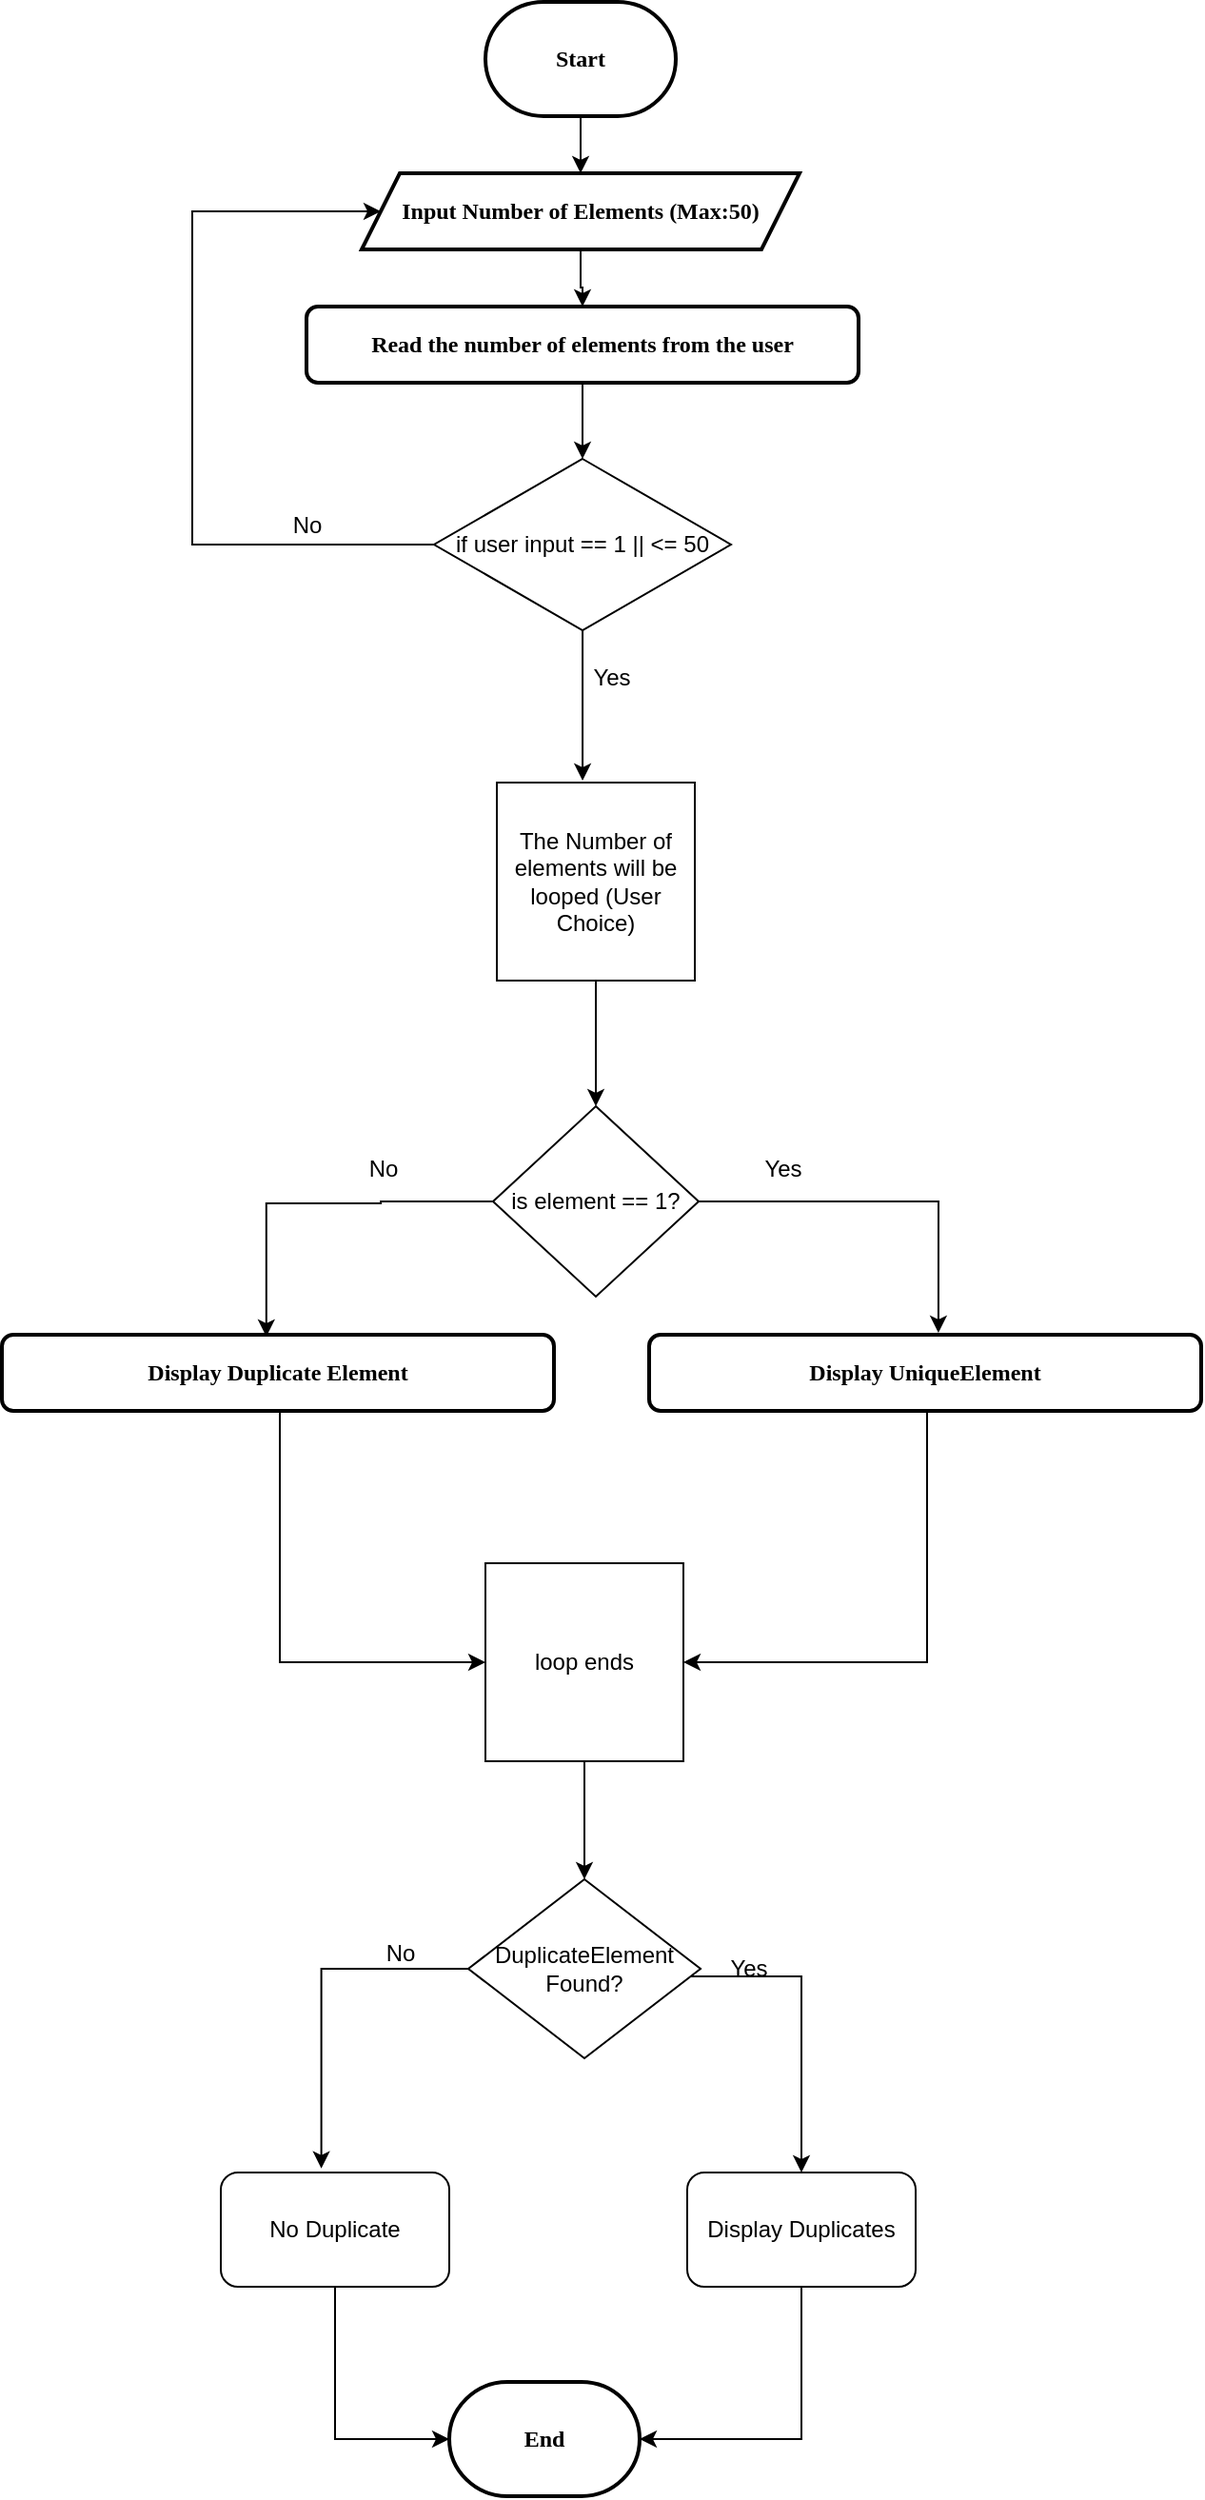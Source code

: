 <mxfile version="21.3.2" type="github" pages="11">
  <diagram name="Page-1" id="DWlXJ4pS48vFZ1wjVlmi">
    <mxGraphModel dx="2219" dy="960" grid="1" gridSize="10" guides="1" tooltips="1" connect="1" arrows="1" fold="1" page="1" pageScale="1" pageWidth="850" pageHeight="1100" math="0" shadow="0">
      <root>
        <mxCell id="0" />
        <mxCell id="1" parent="0" />
        <mxCell id="RnomdoA-0kcSTNcBKQc0-1" value="" style="edgeStyle=orthogonalEdgeStyle;rounded=0;orthogonalLoop=1;jettySize=auto;html=1;fontFamily=Garamond;fontStyle=1" edge="1" parent="1" source="RnomdoA-0kcSTNcBKQc0-2" target="RnomdoA-0kcSTNcBKQc0-4">
          <mxGeometry relative="1" as="geometry" />
        </mxCell>
        <mxCell id="RnomdoA-0kcSTNcBKQc0-2" value="Start" style="strokeWidth=2;html=1;shape=mxgraph.flowchart.terminator;whiteSpace=wrap;fontFamily=Garamond;fontStyle=1" vertex="1" parent="1">
          <mxGeometry x="444" y="140" width="100" height="60" as="geometry" />
        </mxCell>
        <mxCell id="RnomdoA-0kcSTNcBKQc0-3" value="" style="edgeStyle=orthogonalEdgeStyle;rounded=0;orthogonalLoop=1;jettySize=auto;html=1;fontFamily=Garamond;fontStyle=1" edge="1" parent="1" source="RnomdoA-0kcSTNcBKQc0-4" target="RnomdoA-0kcSTNcBKQc0-6">
          <mxGeometry relative="1" as="geometry" />
        </mxCell>
        <mxCell id="RnomdoA-0kcSTNcBKQc0-4" value="Input Number of Elements (Max:50)" style="shape=parallelogram;perimeter=parallelogramPerimeter;whiteSpace=wrap;html=1;fixedSize=1;strokeWidth=2;fontFamily=Garamond;fontStyle=1" vertex="1" parent="1">
          <mxGeometry x="379" y="230" width="230" height="40" as="geometry" />
        </mxCell>
        <mxCell id="RnomdoA-0kcSTNcBKQc0-21" style="edgeStyle=orthogonalEdgeStyle;rounded=0;orthogonalLoop=1;jettySize=auto;html=1;" edge="1" parent="1" source="RnomdoA-0kcSTNcBKQc0-6" target="RnomdoA-0kcSTNcBKQc0-10">
          <mxGeometry relative="1" as="geometry" />
        </mxCell>
        <mxCell id="RnomdoA-0kcSTNcBKQc0-6" value="Read the number of elements from the user" style="rounded=1;whiteSpace=wrap;html=1;strokeWidth=2;fontFamily=Garamond;fontStyle=1" vertex="1" parent="1">
          <mxGeometry x="350" y="300" width="290" height="40" as="geometry" />
        </mxCell>
        <mxCell id="RnomdoA-0kcSTNcBKQc0-13" style="edgeStyle=orthogonalEdgeStyle;rounded=0;orthogonalLoop=1;jettySize=auto;html=1;" edge="1" parent="1" source="RnomdoA-0kcSTNcBKQc0-10" target="RnomdoA-0kcSTNcBKQc0-4">
          <mxGeometry relative="1" as="geometry">
            <mxPoint x="290" y="280" as="targetPoint" />
            <Array as="points">
              <mxPoint x="290" y="425" />
              <mxPoint x="290" y="250" />
            </Array>
          </mxGeometry>
        </mxCell>
        <mxCell id="RnomdoA-0kcSTNcBKQc0-52" style="edgeStyle=orthogonalEdgeStyle;rounded=0;orthogonalLoop=1;jettySize=auto;html=1;entryX=0.433;entryY=-0.01;entryDx=0;entryDy=0;entryPerimeter=0;" edge="1" parent="1" source="RnomdoA-0kcSTNcBKQc0-10" target="RnomdoA-0kcSTNcBKQc0-22">
          <mxGeometry relative="1" as="geometry" />
        </mxCell>
        <mxCell id="RnomdoA-0kcSTNcBKQc0-10" value="if user input == 1 || &amp;lt;= 50" style="rhombus;whiteSpace=wrap;html=1;" vertex="1" parent="1">
          <mxGeometry x="417" y="380" width="156" height="90" as="geometry" />
        </mxCell>
        <mxCell id="RnomdoA-0kcSTNcBKQc0-14" value="No" style="text;html=1;align=center;verticalAlign=middle;resizable=0;points=[];autosize=1;strokeColor=none;fillColor=none;" vertex="1" parent="1">
          <mxGeometry x="330" y="400" width="40" height="30" as="geometry" />
        </mxCell>
        <mxCell id="RnomdoA-0kcSTNcBKQc0-24" style="edgeStyle=orthogonalEdgeStyle;rounded=0;orthogonalLoop=1;jettySize=auto;html=1;" edge="1" parent="1" source="RnomdoA-0kcSTNcBKQc0-22" target="RnomdoA-0kcSTNcBKQc0-25">
          <mxGeometry relative="1" as="geometry">
            <mxPoint x="502" y="710" as="targetPoint" />
          </mxGeometry>
        </mxCell>
        <mxCell id="RnomdoA-0kcSTNcBKQc0-22" value="The Number of elements will be looped (User Choice)" style="whiteSpace=wrap;html=1;aspect=fixed;" vertex="1" parent="1">
          <mxGeometry x="450" y="550" width="104" height="104" as="geometry" />
        </mxCell>
        <mxCell id="RnomdoA-0kcSTNcBKQc0-45" style="edgeStyle=orthogonalEdgeStyle;rounded=0;orthogonalLoop=1;jettySize=auto;html=1;entryX=0.524;entryY=-0.025;entryDx=0;entryDy=0;entryPerimeter=0;" edge="1" parent="1" source="RnomdoA-0kcSTNcBKQc0-25" target="RnomdoA-0kcSTNcBKQc0-28">
          <mxGeometry relative="1" as="geometry">
            <mxPoint x="680" y="830" as="targetPoint" />
            <Array as="points">
              <mxPoint x="682" y="770" />
            </Array>
          </mxGeometry>
        </mxCell>
        <mxCell id="RnomdoA-0kcSTNcBKQc0-46" style="edgeStyle=orthogonalEdgeStyle;rounded=0;orthogonalLoop=1;jettySize=auto;html=1;entryX=0.479;entryY=0.025;entryDx=0;entryDy=0;entryPerimeter=0;" edge="1" parent="1" source="RnomdoA-0kcSTNcBKQc0-25" target="RnomdoA-0kcSTNcBKQc0-47">
          <mxGeometry relative="1" as="geometry">
            <mxPoint x="330" y="820" as="targetPoint" />
            <Array as="points">
              <mxPoint x="389" y="770" />
              <mxPoint x="389" y="771" />
              <mxPoint x="329" y="771" />
            </Array>
          </mxGeometry>
        </mxCell>
        <mxCell id="RnomdoA-0kcSTNcBKQc0-25" value="is element == 1?" style="rhombus;whiteSpace=wrap;html=1;" vertex="1" parent="1">
          <mxGeometry x="448" y="720" width="108" height="100" as="geometry" />
        </mxCell>
        <mxCell id="RnomdoA-0kcSTNcBKQc0-50" style="edgeStyle=orthogonalEdgeStyle;rounded=0;orthogonalLoop=1;jettySize=auto;html=1;entryX=1;entryY=0.5;entryDx=0;entryDy=0;" edge="1" parent="1" source="RnomdoA-0kcSTNcBKQc0-28" target="RnomdoA-0kcSTNcBKQc0-30">
          <mxGeometry relative="1" as="geometry">
            <mxPoint x="675" y="1020" as="targetPoint" />
            <Array as="points">
              <mxPoint x="676" y="1012" />
            </Array>
          </mxGeometry>
        </mxCell>
        <mxCell id="RnomdoA-0kcSTNcBKQc0-28" value="Display UniqueElement" style="rounded=1;whiteSpace=wrap;html=1;strokeWidth=2;fontFamily=Garamond;fontStyle=1" vertex="1" parent="1">
          <mxGeometry x="530" y="840" width="290" height="40" as="geometry" />
        </mxCell>
        <mxCell id="RnomdoA-0kcSTNcBKQc0-35" value="" style="edgeStyle=orthogonalEdgeStyle;rounded=0;orthogonalLoop=1;jettySize=auto;html=1;" edge="1" parent="1" source="RnomdoA-0kcSTNcBKQc0-30" target="RnomdoA-0kcSTNcBKQc0-34">
          <mxGeometry relative="1" as="geometry" />
        </mxCell>
        <mxCell id="RnomdoA-0kcSTNcBKQc0-30" value="loop ends" style="whiteSpace=wrap;html=1;aspect=fixed;" vertex="1" parent="1">
          <mxGeometry x="444" y="960" width="104" height="104" as="geometry" />
        </mxCell>
        <mxCell id="RnomdoA-0kcSTNcBKQc0-32" value="No" style="text;html=1;align=center;verticalAlign=middle;resizable=0;points=[];autosize=1;strokeColor=none;fillColor=none;" vertex="1" parent="1">
          <mxGeometry x="370" y="738" width="40" height="30" as="geometry" />
        </mxCell>
        <mxCell id="RnomdoA-0kcSTNcBKQc0-33" value="Yes" style="text;html=1;align=center;verticalAlign=middle;resizable=0;points=[];autosize=1;strokeColor=none;fillColor=none;" vertex="1" parent="1">
          <mxGeometry x="580" y="738" width="40" height="30" as="geometry" />
        </mxCell>
        <mxCell id="RnomdoA-0kcSTNcBKQc0-36" style="edgeStyle=orthogonalEdgeStyle;rounded=0;orthogonalLoop=1;jettySize=auto;html=1;" edge="1" parent="1" source="RnomdoA-0kcSTNcBKQc0-34" target="RnomdoA-0kcSTNcBKQc0-37">
          <mxGeometry relative="1" as="geometry">
            <mxPoint x="610" y="1310" as="targetPoint" />
            <Array as="points">
              <mxPoint x="610" y="1177" />
            </Array>
          </mxGeometry>
        </mxCell>
        <mxCell id="RnomdoA-0kcSTNcBKQc0-39" style="edgeStyle=orthogonalEdgeStyle;rounded=0;orthogonalLoop=1;jettySize=auto;html=1;entryX=0.44;entryY=-0.036;entryDx=0;entryDy=0;entryPerimeter=0;" edge="1" parent="1" source="RnomdoA-0kcSTNcBKQc0-34" target="RnomdoA-0kcSTNcBKQc0-38">
          <mxGeometry relative="1" as="geometry" />
        </mxCell>
        <mxCell id="RnomdoA-0kcSTNcBKQc0-34" value="DuplicateElement Found?" style="rhombus;whiteSpace=wrap;html=1;" vertex="1" parent="1">
          <mxGeometry x="435" y="1126" width="122" height="94" as="geometry" />
        </mxCell>
        <mxCell id="RnomdoA-0kcSTNcBKQc0-43" style="edgeStyle=orthogonalEdgeStyle;rounded=0;orthogonalLoop=1;jettySize=auto;html=1;entryX=1;entryY=0.5;entryDx=0;entryDy=0;entryPerimeter=0;" edge="1" parent="1" source="RnomdoA-0kcSTNcBKQc0-37" target="RnomdoA-0kcSTNcBKQc0-44">
          <mxGeometry relative="1" as="geometry">
            <mxPoint x="610" y="1430" as="targetPoint" />
            <Array as="points">
              <mxPoint x="610" y="1420" />
            </Array>
          </mxGeometry>
        </mxCell>
        <mxCell id="RnomdoA-0kcSTNcBKQc0-37" value="Display Duplicates" style="rounded=1;whiteSpace=wrap;html=1;" vertex="1" parent="1">
          <mxGeometry x="550" y="1280" width="120" height="60" as="geometry" />
        </mxCell>
        <mxCell id="RnomdoA-0kcSTNcBKQc0-42" style="edgeStyle=orthogonalEdgeStyle;rounded=0;orthogonalLoop=1;jettySize=auto;html=1;entryX=0;entryY=0.5;entryDx=0;entryDy=0;entryPerimeter=0;" edge="1" parent="1" source="RnomdoA-0kcSTNcBKQc0-38" target="RnomdoA-0kcSTNcBKQc0-44">
          <mxGeometry relative="1" as="geometry">
            <mxPoint x="365" y="1430" as="targetPoint" />
            <Array as="points">
              <mxPoint x="365" y="1420" />
            </Array>
          </mxGeometry>
        </mxCell>
        <mxCell id="RnomdoA-0kcSTNcBKQc0-38" value="No Duplicate" style="rounded=1;whiteSpace=wrap;html=1;" vertex="1" parent="1">
          <mxGeometry x="305" y="1280" width="120" height="60" as="geometry" />
        </mxCell>
        <mxCell id="RnomdoA-0kcSTNcBKQc0-40" value="No" style="text;html=1;align=center;verticalAlign=middle;resizable=0;points=[];autosize=1;strokeColor=none;fillColor=none;" vertex="1" parent="1">
          <mxGeometry x="379" y="1150" width="40" height="30" as="geometry" />
        </mxCell>
        <mxCell id="RnomdoA-0kcSTNcBKQc0-41" value="Yes" style="text;html=1;align=center;verticalAlign=middle;resizable=0;points=[];autosize=1;strokeColor=none;fillColor=none;" vertex="1" parent="1">
          <mxGeometry x="562" y="1158" width="40" height="30" as="geometry" />
        </mxCell>
        <mxCell id="RnomdoA-0kcSTNcBKQc0-44" value="End" style="strokeWidth=2;html=1;shape=mxgraph.flowchart.terminator;whiteSpace=wrap;fontFamily=Garamond;fontStyle=1" vertex="1" parent="1">
          <mxGeometry x="425" y="1390" width="100" height="60" as="geometry" />
        </mxCell>
        <mxCell id="RnomdoA-0kcSTNcBKQc0-51" style="edgeStyle=orthogonalEdgeStyle;rounded=0;orthogonalLoop=1;jettySize=auto;html=1;entryX=0;entryY=0.5;entryDx=0;entryDy=0;" edge="1" parent="1" source="RnomdoA-0kcSTNcBKQc0-47" target="RnomdoA-0kcSTNcBKQc0-30">
          <mxGeometry relative="1" as="geometry">
            <mxPoint x="335" y="1010" as="targetPoint" />
            <Array as="points">
              <mxPoint x="336" y="1012" />
            </Array>
          </mxGeometry>
        </mxCell>
        <mxCell id="RnomdoA-0kcSTNcBKQc0-47" value="Display Duplicate Element" style="rounded=1;whiteSpace=wrap;html=1;strokeWidth=2;fontFamily=Garamond;fontStyle=1" vertex="1" parent="1">
          <mxGeometry x="190" y="840" width="290" height="40" as="geometry" />
        </mxCell>
        <mxCell id="RnomdoA-0kcSTNcBKQc0-53" value="Yes" style="text;html=1;align=center;verticalAlign=middle;resizable=0;points=[];autosize=1;strokeColor=none;fillColor=none;" vertex="1" parent="1">
          <mxGeometry x="490" y="480" width="40" height="30" as="geometry" />
        </mxCell>
      </root>
    </mxGraphModel>
  </diagram>
  <diagram name="Page-2" id="bYdcWPTMfjMCpdUWC3Bk">
    <mxGraphModel dx="1038" dy="571" grid="1" gridSize="10" guides="1" tooltips="1" connect="1" arrows="1" fold="1" page="1" pageScale="1" pageWidth="827" pageHeight="1169" math="0" shadow="0">
      <root>
        <mxCell id="0" />
        <mxCell id="1" parent="0" />
        <mxCell id="j0sXW7riptVhVCH6T9g7-3" value="" style="edgeStyle=orthogonalEdgeStyle;rounded=0;orthogonalLoop=1;jettySize=auto;html=1;fontFamily=Garamond;fontStyle=1" parent="1" source="j0sXW7riptVhVCH6T9g7-1" target="j0sXW7riptVhVCH6T9g7-2" edge="1">
          <mxGeometry relative="1" as="geometry" />
        </mxCell>
        <mxCell id="j0sXW7riptVhVCH6T9g7-1" value="Start" style="strokeWidth=2;html=1;shape=mxgraph.flowchart.terminator;whiteSpace=wrap;fontFamily=Garamond;fontStyle=1" parent="1" vertex="1">
          <mxGeometry x="314" y="50" width="100" height="50" as="geometry" />
        </mxCell>
        <mxCell id="j0sXW7riptVhVCH6T9g7-5" value="" style="edgeStyle=orthogonalEdgeStyle;rounded=0;orthogonalLoop=1;jettySize=auto;html=1;fontFamily=Garamond;fontStyle=1" parent="1" source="j0sXW7riptVhVCH6T9g7-2" target="j0sXW7riptVhVCH6T9g7-4" edge="1">
          <mxGeometry relative="1" as="geometry" />
        </mxCell>
        <mxCell id="j0sXW7riptVhVCH6T9g7-2" value="Input Grade" style="rounded=1;whiteSpace=wrap;html=1;fontFamily=Garamond;strokeWidth=2;fontStyle=1" parent="1" vertex="1">
          <mxGeometry x="304" y="140" width="120" height="45" as="geometry" />
        </mxCell>
        <mxCell id="j0sXW7riptVhVCH6T9g7-6" style="edgeStyle=orthogonalEdgeStyle;rounded=0;orthogonalLoop=1;jettySize=auto;html=1;exitX=1;exitY=0.5;exitDx=0;exitDy=0;fontFamily=Garamond;fontStyle=1" parent="1" source="j0sXW7riptVhVCH6T9g7-4" edge="1">
          <mxGeometry relative="1" as="geometry">
            <mxPoint x="520" y="320" as="targetPoint" />
            <Array as="points">
              <mxPoint x="520" y="288" />
            </Array>
          </mxGeometry>
        </mxCell>
        <mxCell id="j0sXW7riptVhVCH6T9g7-7" style="edgeStyle=orthogonalEdgeStyle;rounded=0;orthogonalLoop=1;jettySize=auto;html=1;exitX=0;exitY=0.5;exitDx=0;exitDy=0;fontFamily=Garamond;fontStyle=1" parent="1" source="j0sXW7riptVhVCH6T9g7-4" target="j0sXW7riptVhVCH6T9g7-8" edge="1">
          <mxGeometry relative="1" as="geometry">
            <mxPoint x="240" y="320" as="targetPoint" />
            <Array as="points">
              <mxPoint x="250" y="288" />
              <mxPoint x="250" y="288" />
            </Array>
          </mxGeometry>
        </mxCell>
        <mxCell id="j0sXW7riptVhVCH6T9g7-4" value="Grade &amp;gt;=75%" style="rhombus;whiteSpace=wrap;html=1;fontFamily=Garamond;rounded=1;strokeWidth=2;fontStyle=1" parent="1" vertex="1">
          <mxGeometry x="306" y="247.5" width="116" height="80" as="geometry" />
        </mxCell>
        <mxCell id="j0sXW7riptVhVCH6T9g7-8" value="Print &quot;Failed&quot;" style="shape=parallelogram;html=1;strokeWidth=2;perimeter=parallelogramPerimeter;whiteSpace=wrap;rounded=1;arcSize=12;size=0.23;fontFamily=Garamond;fontStyle=1" parent="1" vertex="1">
          <mxGeometry x="190" y="320" width="100" height="30" as="geometry" />
        </mxCell>
        <mxCell id="j0sXW7riptVhVCH6T9g7-9" value="Print &quot;Passed" style="shape=parallelogram;html=1;strokeWidth=2;perimeter=parallelogramPerimeter;whiteSpace=wrap;rounded=1;arcSize=12;size=0.23;fontFamily=Garamond;fontStyle=1" parent="1" vertex="1">
          <mxGeometry x="460" y="320" width="100" height="30" as="geometry" />
        </mxCell>
        <mxCell id="j0sXW7riptVhVCH6T9g7-10" value="No" style="text;html=1;align=center;verticalAlign=middle;resizable=0;points=[];autosize=1;strokeColor=none;fillColor=none;fontFamily=Garamond;fontStyle=1" parent="1" vertex="1">
          <mxGeometry x="250" y="260" width="40" height="30" as="geometry" />
        </mxCell>
        <mxCell id="j0sXW7riptVhVCH6T9g7-11" value="Yes" style="text;html=1;align=center;verticalAlign=middle;resizable=0;points=[];autosize=1;strokeColor=none;fillColor=none;fontFamily=Garamond;fontStyle=1" parent="1" vertex="1">
          <mxGeometry x="440" y="255" width="40" height="30" as="geometry" />
        </mxCell>
      </root>
    </mxGraphModel>
  </diagram>
  <diagram name="Page-3" id="IvqjupsoqmPVZ-8K_-sZ">
    <mxGraphModel dx="1038" dy="571" grid="1" gridSize="10" guides="1" tooltips="1" connect="1" arrows="1" fold="1" page="1" pageScale="1" pageWidth="827" pageHeight="1169" math="0" shadow="0">
      <root>
        <mxCell id="0" />
        <mxCell id="1" parent="0" />
        <mxCell id="rmrDt5kIy9N0dJzy8chX-3" value="" style="edgeStyle=orthogonalEdgeStyle;rounded=0;orthogonalLoop=1;jettySize=auto;html=1;fontFamily=Garamond;fontStyle=1" parent="1" source="rmrDt5kIy9N0dJzy8chX-1" target="rmrDt5kIy9N0dJzy8chX-2" edge="1">
          <mxGeometry relative="1" as="geometry" />
        </mxCell>
        <mxCell id="rmrDt5kIy9N0dJzy8chX-1" value="Start" style="strokeWidth=2;html=1;shape=mxgraph.flowchart.terminator;whiteSpace=wrap;fontFamily=Garamond;fontStyle=1" parent="1" vertex="1">
          <mxGeometry x="300" y="30" width="100" height="40" as="geometry" />
        </mxCell>
        <mxCell id="rmrDt5kIy9N0dJzy8chX-5" value="" style="edgeStyle=orthogonalEdgeStyle;rounded=0;orthogonalLoop=1;jettySize=auto;html=1;fontFamily=Garamond;fontStyle=1" parent="1" source="rmrDt5kIy9N0dJzy8chX-2" target="rmrDt5kIy9N0dJzy8chX-4" edge="1">
          <mxGeometry relative="1" as="geometry" />
        </mxCell>
        <mxCell id="rmrDt5kIy9N0dJzy8chX-2" value="Enter Color get cc" style="shape=parallelogram;perimeter=parallelogramPerimeter;whiteSpace=wrap;html=1;fixedSize=1;fontFamily=Garamond;strokeWidth=2;fontStyle=1" parent="1" vertex="1">
          <mxGeometry x="290" y="90" width="120" height="20" as="geometry" />
        </mxCell>
        <mxCell id="rmrDt5kIy9N0dJzy8chX-7" value="" style="edgeStyle=orthogonalEdgeStyle;rounded=0;orthogonalLoop=1;jettySize=auto;html=1;fontFamily=Garamond;fontStyle=1" parent="1" source="rmrDt5kIy9N0dJzy8chX-4" target="rmrDt5kIy9N0dJzy8chX-6" edge="1">
          <mxGeometry relative="1" as="geometry" />
        </mxCell>
        <mxCell id="rmrDt5kIy9N0dJzy8chX-4" value="b=&quot;blue&quot;, r=&quot;red&quot;, g=&quot;green&quot;, y=&quot;yellow&quot; and p=&quot;pink&quot;" style="shape=parallelogram;perimeter=parallelogramPerimeter;whiteSpace=wrap;html=1;fixedSize=1;fontFamily=Garamond;strokeWidth=2;fontStyle=1" parent="1" vertex="1">
          <mxGeometry x="275" y="130" width="150" height="50" as="geometry" />
        </mxCell>
        <mxCell id="rmrDt5kIy9N0dJzy8chX-9" value="" style="edgeStyle=orthogonalEdgeStyle;rounded=0;orthogonalLoop=1;jettySize=auto;html=1;fontFamily=Garamond;fontStyle=1" parent="1" source="rmrDt5kIy9N0dJzy8chX-6" target="rmrDt5kIy9N0dJzy8chX-8" edge="1">
          <mxGeometry relative="1" as="geometry" />
        </mxCell>
        <mxCell id="rmrDt5kIy9N0dJzy8chX-18" style="edgeStyle=orthogonalEdgeStyle;rounded=0;orthogonalLoop=1;jettySize=auto;html=1;exitX=1;exitY=0.5;exitDx=0;exitDy=0;fontFamily=Garamond;fontStyle=1" parent="1" source="rmrDt5kIy9N0dJzy8chX-6" edge="1">
          <mxGeometry relative="1" as="geometry">
            <mxPoint x="450" y="223" as="targetPoint" />
          </mxGeometry>
        </mxCell>
        <mxCell id="rmrDt5kIy9N0dJzy8chX-6" value="if cc==&#39;B&quot;" style="rhombus;whiteSpace=wrap;html=1;fontFamily=Garamond;strokeWidth=2;fontStyle=1" parent="1" vertex="1">
          <mxGeometry x="310" y="200" width="80" height="45" as="geometry" />
        </mxCell>
        <mxCell id="rmrDt5kIy9N0dJzy8chX-11" value="" style="edgeStyle=orthogonalEdgeStyle;rounded=0;orthogonalLoop=1;jettySize=auto;html=1;fontFamily=Garamond;fontStyle=1" parent="1" source="rmrDt5kIy9N0dJzy8chX-8" target="rmrDt5kIy9N0dJzy8chX-10" edge="1">
          <mxGeometry relative="1" as="geometry" />
        </mxCell>
        <mxCell id="rmrDt5kIy9N0dJzy8chX-20" style="edgeStyle=orthogonalEdgeStyle;rounded=0;orthogonalLoop=1;jettySize=auto;html=1;exitX=1;exitY=0.5;exitDx=0;exitDy=0;fontFamily=Garamond;fontStyle=1" parent="1" source="rmrDt5kIy9N0dJzy8chX-8" edge="1">
          <mxGeometry relative="1" as="geometry">
            <mxPoint x="440" y="293" as="targetPoint" />
          </mxGeometry>
        </mxCell>
        <mxCell id="rmrDt5kIy9N0dJzy8chX-8" value="if cc==&#39;R&quot;" style="rhombus;whiteSpace=wrap;html=1;fontFamily=Garamond;strokeWidth=2;fontStyle=1" parent="1" vertex="1">
          <mxGeometry x="310" y="270" width="80" height="45" as="geometry" />
        </mxCell>
        <mxCell id="rmrDt5kIy9N0dJzy8chX-13" value="" style="edgeStyle=orthogonalEdgeStyle;rounded=0;orthogonalLoop=1;jettySize=auto;html=1;fontFamily=Garamond;fontStyle=1" parent="1" source="rmrDt5kIy9N0dJzy8chX-10" target="rmrDt5kIy9N0dJzy8chX-12" edge="1">
          <mxGeometry relative="1" as="geometry" />
        </mxCell>
        <mxCell id="rmrDt5kIy9N0dJzy8chX-22" style="edgeStyle=orthogonalEdgeStyle;rounded=0;orthogonalLoop=1;jettySize=auto;html=1;exitX=1;exitY=0.5;exitDx=0;exitDy=0;fontFamily=Garamond;fontStyle=1" parent="1" source="rmrDt5kIy9N0dJzy8chX-10" edge="1">
          <mxGeometry relative="1" as="geometry">
            <mxPoint x="440" y="363" as="targetPoint" />
          </mxGeometry>
        </mxCell>
        <mxCell id="rmrDt5kIy9N0dJzy8chX-10" value="if cc==&#39;G&quot;" style="rhombus;whiteSpace=wrap;html=1;fontFamily=Garamond;strokeWidth=2;fontStyle=1" parent="1" vertex="1">
          <mxGeometry x="310" y="340" width="80" height="45" as="geometry" />
        </mxCell>
        <mxCell id="rmrDt5kIy9N0dJzy8chX-15" value="" style="edgeStyle=orthogonalEdgeStyle;rounded=0;orthogonalLoop=1;jettySize=auto;html=1;fontFamily=Garamond;fontStyle=1" parent="1" source="rmrDt5kIy9N0dJzy8chX-12" target="rmrDt5kIy9N0dJzy8chX-14" edge="1">
          <mxGeometry relative="1" as="geometry" />
        </mxCell>
        <mxCell id="rmrDt5kIy9N0dJzy8chX-25" value="" style="edgeStyle=orthogonalEdgeStyle;rounded=0;orthogonalLoop=1;jettySize=auto;html=1;fontFamily=Garamond;fontStyle=1" parent="1" source="rmrDt5kIy9N0dJzy8chX-12" edge="1">
          <mxGeometry relative="1" as="geometry">
            <mxPoint x="470" y="432.5" as="targetPoint" />
          </mxGeometry>
        </mxCell>
        <mxCell id="rmrDt5kIy9N0dJzy8chX-12" value="if cc==&#39;Y&quot;" style="rhombus;whiteSpace=wrap;html=1;fontFamily=Garamond;strokeWidth=2;fontStyle=1" parent="1" vertex="1">
          <mxGeometry x="310" y="410" width="80" height="45" as="geometry" />
        </mxCell>
        <mxCell id="rmrDt5kIy9N0dJzy8chX-17" value="" style="edgeStyle=orthogonalEdgeStyle;rounded=0;orthogonalLoop=1;jettySize=auto;html=1;fontFamily=Garamond;fontStyle=1" parent="1" source="rmrDt5kIy9N0dJzy8chX-14" target="rmrDt5kIy9N0dJzy8chX-16" edge="1">
          <mxGeometry relative="1" as="geometry" />
        </mxCell>
        <mxCell id="rmrDt5kIy9N0dJzy8chX-27" style="edgeStyle=orthogonalEdgeStyle;rounded=0;orthogonalLoop=1;jettySize=auto;html=1;exitX=1;exitY=0.5;exitDx=0;exitDy=0;fontFamily=Garamond;fontStyle=1" parent="1" source="rmrDt5kIy9N0dJzy8chX-14" edge="1">
          <mxGeometry relative="1" as="geometry">
            <mxPoint x="440" y="503" as="targetPoint" />
          </mxGeometry>
        </mxCell>
        <mxCell id="rmrDt5kIy9N0dJzy8chX-14" value="if cc==&#39;P&quot;" style="rhombus;whiteSpace=wrap;html=1;fontFamily=Garamond;strokeWidth=2;fontStyle=1" parent="1" vertex="1">
          <mxGeometry x="310" y="480" width="80" height="45" as="geometry" />
        </mxCell>
        <mxCell id="rmrDt5kIy9N0dJzy8chX-47" style="edgeStyle=orthogonalEdgeStyle;rounded=0;orthogonalLoop=1;jettySize=auto;html=1;exitX=0.5;exitY=1;exitDx=0;exitDy=0;fontFamily=Garamond;fontStyle=1" parent="1" source="rmrDt5kIy9N0dJzy8chX-16" edge="1">
          <mxGeometry relative="1" as="geometry">
            <mxPoint x="350" y="640" as="targetPoint" />
          </mxGeometry>
        </mxCell>
        <mxCell id="rmrDt5kIy9N0dJzy8chX-16" value="&quot;invalid&quot;" style="rhombus;whiteSpace=wrap;html=1;fontFamily=Garamond;strokeWidth=2;fontStyle=1" parent="1" vertex="1">
          <mxGeometry x="310" y="550" width="80" height="45" as="geometry" />
        </mxCell>
        <mxCell id="rmrDt5kIy9N0dJzy8chX-40" style="edgeStyle=orthogonalEdgeStyle;rounded=0;orthogonalLoop=1;jettySize=auto;html=1;exitX=1;exitY=0.5;exitDx=0;exitDy=0;fontFamily=Garamond;fontStyle=1" parent="1" source="rmrDt5kIy9N0dJzy8chX-19" edge="1">
          <mxGeometry relative="1" as="geometry">
            <mxPoint x="350" y="620" as="targetPoint" />
            <Array as="points">
              <mxPoint x="680" y="223" />
            </Array>
          </mxGeometry>
        </mxCell>
        <mxCell id="rmrDt5kIy9N0dJzy8chX-19" value="Print &quot;Blue&quot;" style="shape=parallelogram;perimeter=parallelogramPerimeter;whiteSpace=wrap;html=1;fixedSize=1;fontFamily=Garamond;strokeWidth=2;fontStyle=1" parent="1" vertex="1">
          <mxGeometry x="440" y="212.5" width="120" height="20" as="geometry" />
        </mxCell>
        <mxCell id="rmrDt5kIy9N0dJzy8chX-41" style="edgeStyle=orthogonalEdgeStyle;rounded=0;orthogonalLoop=1;jettySize=auto;html=1;exitX=1;exitY=0.5;exitDx=0;exitDy=0;fontFamily=Garamond;fontStyle=1" parent="1" source="rmrDt5kIy9N0dJzy8chX-21" edge="1">
          <mxGeometry relative="1" as="geometry">
            <mxPoint x="680" y="293" as="targetPoint" />
          </mxGeometry>
        </mxCell>
        <mxCell id="rmrDt5kIy9N0dJzy8chX-21" value="Print &quot;Red&quot;" style="shape=parallelogram;perimeter=parallelogramPerimeter;whiteSpace=wrap;html=1;fixedSize=1;fontFamily=Garamond;strokeWidth=2;fontStyle=1" parent="1" vertex="1">
          <mxGeometry x="430" y="282.5" width="120" height="20" as="geometry" />
        </mxCell>
        <mxCell id="rmrDt5kIy9N0dJzy8chX-42" style="edgeStyle=orthogonalEdgeStyle;rounded=0;orthogonalLoop=1;jettySize=auto;html=1;exitX=1;exitY=0.5;exitDx=0;exitDy=0;fontFamily=Garamond;fontStyle=1" parent="1" source="rmrDt5kIy9N0dJzy8chX-23" edge="1">
          <mxGeometry relative="1" as="geometry">
            <mxPoint x="680" y="363" as="targetPoint" />
          </mxGeometry>
        </mxCell>
        <mxCell id="rmrDt5kIy9N0dJzy8chX-23" value="Print &quot;Green&quot;" style="shape=parallelogram;perimeter=parallelogramPerimeter;whiteSpace=wrap;html=1;fixedSize=1;fontFamily=Garamond;strokeWidth=2;fontStyle=1" parent="1" vertex="1">
          <mxGeometry x="430" y="352.5" width="120" height="20" as="geometry" />
        </mxCell>
        <mxCell id="rmrDt5kIy9N0dJzy8chX-43" style="edgeStyle=orthogonalEdgeStyle;rounded=0;orthogonalLoop=1;jettySize=auto;html=1;exitX=1;exitY=0.5;exitDx=0;exitDy=0;fontFamily=Garamond;fontStyle=1" parent="1" source="rmrDt5kIy9N0dJzy8chX-26" edge="1">
          <mxGeometry relative="1" as="geometry">
            <mxPoint x="680" y="433" as="targetPoint" />
          </mxGeometry>
        </mxCell>
        <mxCell id="rmrDt5kIy9N0dJzy8chX-26" value="Print &quot;Yellow&quot;" style="shape=parallelogram;perimeter=parallelogramPerimeter;whiteSpace=wrap;html=1;fixedSize=1;fontFamily=Garamond;strokeWidth=2;fontStyle=1" parent="1" vertex="1">
          <mxGeometry x="430" y="422.5" width="120" height="20" as="geometry" />
        </mxCell>
        <mxCell id="rmrDt5kIy9N0dJzy8chX-44" style="edgeStyle=orthogonalEdgeStyle;rounded=0;orthogonalLoop=1;jettySize=auto;html=1;exitX=1;exitY=0.5;exitDx=0;exitDy=0;fontFamily=Garamond;fontStyle=1" parent="1" source="rmrDt5kIy9N0dJzy8chX-28" edge="1">
          <mxGeometry relative="1" as="geometry">
            <mxPoint x="680" y="503" as="targetPoint" />
          </mxGeometry>
        </mxCell>
        <mxCell id="rmrDt5kIy9N0dJzy8chX-28" value="Print &quot;Pink&quot;" style="shape=parallelogram;perimeter=parallelogramPerimeter;whiteSpace=wrap;html=1;fixedSize=1;fontFamily=Garamond;strokeWidth=2;fontStyle=1" parent="1" vertex="1">
          <mxGeometry x="430" y="492.5" width="120" height="20" as="geometry" />
        </mxCell>
        <mxCell id="rmrDt5kIy9N0dJzy8chX-29" value="Yes" style="text;html=1;align=center;verticalAlign=middle;resizable=0;points=[];autosize=1;strokeColor=none;fillColor=none;fontFamily=Garamond;fontStyle=1" parent="1" vertex="1">
          <mxGeometry x="390" y="205" width="40" height="30" as="geometry" />
        </mxCell>
        <mxCell id="rmrDt5kIy9N0dJzy8chX-30" value="Yes" style="text;html=1;align=center;verticalAlign=middle;resizable=0;points=[];autosize=1;strokeColor=none;fillColor=none;fontFamily=Garamond;fontStyle=1" parent="1" vertex="1">
          <mxGeometry x="380" y="265" width="40" height="30" as="geometry" />
        </mxCell>
        <mxCell id="rmrDt5kIy9N0dJzy8chX-31" value="Yes" style="text;html=1;align=center;verticalAlign=middle;resizable=0;points=[];autosize=1;strokeColor=none;fillColor=none;fontFamily=Garamond;fontStyle=1" parent="1" vertex="1">
          <mxGeometry x="380" y="335" width="40" height="30" as="geometry" />
        </mxCell>
        <mxCell id="rmrDt5kIy9N0dJzy8chX-32" value="Yes" style="text;html=1;align=center;verticalAlign=middle;resizable=0;points=[];autosize=1;strokeColor=none;fillColor=none;fontFamily=Garamond;fontStyle=1" parent="1" vertex="1">
          <mxGeometry x="390" y="405" width="40" height="30" as="geometry" />
        </mxCell>
        <mxCell id="rmrDt5kIy9N0dJzy8chX-33" value="Yes" style="text;html=1;align=center;verticalAlign=middle;resizable=0;points=[];autosize=1;strokeColor=none;fillColor=none;fontFamily=Garamond;fontStyle=1" parent="1" vertex="1">
          <mxGeometry x="390" y="485" width="40" height="30" as="geometry" />
        </mxCell>
        <mxCell id="rmrDt5kIy9N0dJzy8chX-35" value="No" style="text;html=1;align=center;verticalAlign=middle;resizable=0;points=[];autosize=1;strokeColor=none;fillColor=none;fontFamily=Garamond;fontStyle=1" parent="1" vertex="1">
          <mxGeometry x="320" y="235" width="40" height="30" as="geometry" />
        </mxCell>
        <mxCell id="rmrDt5kIy9N0dJzy8chX-36" value="No" style="text;html=1;align=center;verticalAlign=middle;resizable=0;points=[];autosize=1;strokeColor=none;fillColor=none;fontFamily=Garamond;fontStyle=1" parent="1" vertex="1">
          <mxGeometry x="320" y="305" width="40" height="30" as="geometry" />
        </mxCell>
        <mxCell id="rmrDt5kIy9N0dJzy8chX-37" value="No" style="text;html=1;align=center;verticalAlign=middle;resizable=0;points=[];autosize=1;strokeColor=none;fillColor=none;fontFamily=Garamond;fontStyle=1" parent="1" vertex="1">
          <mxGeometry x="320" y="375" width="40" height="30" as="geometry" />
        </mxCell>
        <mxCell id="rmrDt5kIy9N0dJzy8chX-38" value="No" style="text;html=1;align=center;verticalAlign=middle;resizable=0;points=[];autosize=1;strokeColor=none;fillColor=none;fontFamily=Garamond;fontStyle=1" parent="1" vertex="1">
          <mxGeometry x="320" y="445" width="40" height="30" as="geometry" />
        </mxCell>
        <mxCell id="rmrDt5kIy9N0dJzy8chX-39" value="No" style="text;html=1;align=center;verticalAlign=middle;resizable=0;points=[];autosize=1;strokeColor=none;fillColor=none;fontFamily=Garamond;fontStyle=1" parent="1" vertex="1">
          <mxGeometry x="320" y="515" width="40" height="30" as="geometry" />
        </mxCell>
        <mxCell id="rmrDt5kIy9N0dJzy8chX-49" value="End" style="strokeWidth=2;html=1;shape=mxgraph.flowchart.terminator;whiteSpace=wrap;fontFamily=Garamond;fontStyle=1" parent="1" vertex="1">
          <mxGeometry x="300" y="640" width="100" height="60" as="geometry" />
        </mxCell>
      </root>
    </mxGraphModel>
  </diagram>
  <diagram name="Page-4" id="_THHfm2L1NEgIlRCqBZj">
    <mxGraphModel dx="1038" dy="571" grid="1" gridSize="10" guides="1" tooltips="1" connect="1" arrows="1" fold="1" page="1" pageScale="1" pageWidth="827" pageHeight="1169" math="0" shadow="0">
      <root>
        <mxCell id="0" />
        <mxCell id="1" parent="0" />
        <mxCell id="7cQ_i3UWmtvaQM5XyIDQ-3" value="" style="edgeStyle=orthogonalEdgeStyle;rounded=0;orthogonalLoop=1;jettySize=auto;html=1;" parent="1" source="7cQ_i3UWmtvaQM5XyIDQ-1" edge="1">
          <mxGeometry relative="1" as="geometry">
            <mxPoint x="414" y="140" as="targetPoint" />
          </mxGeometry>
        </mxCell>
        <mxCell id="7cQ_i3UWmtvaQM5XyIDQ-1" value="Start" style="strokeWidth=2;html=1;shape=mxgraph.flowchart.terminator;whiteSpace=wrap;" parent="1" vertex="1">
          <mxGeometry x="364" y="80" width="100" height="40" as="geometry" />
        </mxCell>
        <mxCell id="7cQ_i3UWmtvaQM5XyIDQ-7" value="" style="edgeStyle=orthogonalEdgeStyle;rounded=0;orthogonalLoop=1;jettySize=auto;html=1;" parent="1" source="7cQ_i3UWmtvaQM5XyIDQ-5" target="7cQ_i3UWmtvaQM5XyIDQ-6" edge="1">
          <mxGeometry relative="1" as="geometry" />
        </mxCell>
        <mxCell id="7cQ_i3UWmtvaQM5XyIDQ-5" value="num1 = 0;&lt;br&gt;num2 = 0;&lt;br&gt;sum = 0;" style="shape=hexagon;perimeter=hexagonPerimeter2;whiteSpace=wrap;html=1;fixedSize=1;" parent="1" vertex="1">
          <mxGeometry x="354" y="140" width="120" height="60" as="geometry" />
        </mxCell>
        <mxCell id="7cQ_i3UWmtvaQM5XyIDQ-9" value="" style="edgeStyle=orthogonalEdgeStyle;rounded=0;orthogonalLoop=1;jettySize=auto;html=1;" parent="1" source="7cQ_i3UWmtvaQM5XyIDQ-6" target="7cQ_i3UWmtvaQM5XyIDQ-8" edge="1">
          <mxGeometry relative="1" as="geometry" />
        </mxCell>
        <mxCell id="7cQ_i3UWmtvaQM5XyIDQ-6" value="INPUT num1, &lt;br&gt;num2" style="shape=parallelogram;perimeter=parallelogramPerimeter;whiteSpace=wrap;html=1;fixedSize=1;" parent="1" vertex="1">
          <mxGeometry x="354" y="220" width="120" height="60" as="geometry" />
        </mxCell>
        <mxCell id="7cQ_i3UWmtvaQM5XyIDQ-11" value="" style="edgeStyle=orthogonalEdgeStyle;rounded=0;orthogonalLoop=1;jettySize=auto;html=1;" parent="1" source="7cQ_i3UWmtvaQM5XyIDQ-8" target="7cQ_i3UWmtvaQM5XyIDQ-10" edge="1">
          <mxGeometry relative="1" as="geometry" />
        </mxCell>
        <mxCell id="7cQ_i3UWmtvaQM5XyIDQ-8" value="&amp;nbsp;sum = num1 + num 2" style="rounded=0;whiteSpace=wrap;html=1;" parent="1" vertex="1">
          <mxGeometry x="354" y="300" width="120" height="60" as="geometry" />
        </mxCell>
        <mxCell id="7cQ_i3UWmtvaQM5XyIDQ-13" value="" style="edgeStyle=orthogonalEdgeStyle;rounded=0;orthogonalLoop=1;jettySize=auto;html=1;" parent="1" source="7cQ_i3UWmtvaQM5XyIDQ-10" target="7cQ_i3UWmtvaQM5XyIDQ-12" edge="1">
          <mxGeometry relative="1" as="geometry" />
        </mxCell>
        <mxCell id="7cQ_i3UWmtvaQM5XyIDQ-10" value="OUTPUT sum" style="shape=parallelogram;perimeter=parallelogramPerimeter;whiteSpace=wrap;html=1;fixedSize=1;" parent="1" vertex="1">
          <mxGeometry x="354" y="390" width="120" height="60" as="geometry" />
        </mxCell>
        <mxCell id="7cQ_i3UWmtvaQM5XyIDQ-12" value="End" style="strokeWidth=2;html=1;shape=mxgraph.flowchart.terminator;whiteSpace=wrap;" parent="1" vertex="1">
          <mxGeometry x="364" y="480" width="100" height="40" as="geometry" />
        </mxCell>
      </root>
    </mxGraphModel>
  </diagram>
  <diagram name="Page-6" id="rSC6ZR3C4sMtBJngpUzt">
    <mxGraphModel dx="1038" dy="571" grid="1" gridSize="10" guides="1" tooltips="1" connect="1" arrows="1" fold="1" page="1" pageScale="1" pageWidth="827" pageHeight="1169" math="0" shadow="0">
      <root>
        <mxCell id="0" />
        <mxCell id="1" parent="0" />
        <mxCell id="J6AXAsFBVuoWRnp-qtnS-1" value="" style="edgeStyle=orthogonalEdgeStyle;rounded=0;orthogonalLoop=1;jettySize=auto;html=1;" parent="1" source="J6AXAsFBVuoWRnp-qtnS-2" edge="1">
          <mxGeometry relative="1" as="geometry">
            <mxPoint x="414" y="140" as="targetPoint" />
          </mxGeometry>
        </mxCell>
        <mxCell id="J6AXAsFBVuoWRnp-qtnS-2" value="Start" style="strokeWidth=2;html=1;shape=mxgraph.flowchart.terminator;whiteSpace=wrap;" parent="1" vertex="1">
          <mxGeometry x="364" y="80" width="100" height="40" as="geometry" />
        </mxCell>
        <mxCell id="J6AXAsFBVuoWRnp-qtnS-3" value="" style="edgeStyle=orthogonalEdgeStyle;rounded=0;orthogonalLoop=1;jettySize=auto;html=1;" parent="1" source="J6AXAsFBVuoWRnp-qtnS-4" target="J6AXAsFBVuoWRnp-qtnS-6" edge="1">
          <mxGeometry relative="1" as="geometry" />
        </mxCell>
        <mxCell id="J6AXAsFBVuoWRnp-qtnS-4" value="num1 = 0;&lt;br&gt;num2 = 0;&lt;br&gt;ave = 0;" style="shape=hexagon;perimeter=hexagonPerimeter2;whiteSpace=wrap;html=1;fixedSize=1;" parent="1" vertex="1">
          <mxGeometry x="354" y="140" width="120" height="60" as="geometry" />
        </mxCell>
        <mxCell id="J6AXAsFBVuoWRnp-qtnS-14" value="" style="edgeStyle=orthogonalEdgeStyle;rounded=0;orthogonalLoop=1;jettySize=auto;html=1;" parent="1" source="J6AXAsFBVuoWRnp-qtnS-6" target="J6AXAsFBVuoWRnp-qtnS-13" edge="1">
          <mxGeometry relative="1" as="geometry" />
        </mxCell>
        <mxCell id="J6AXAsFBVuoWRnp-qtnS-6" value="INPUT num1, &lt;br&gt;num2" style="shape=parallelogram;perimeter=parallelogramPerimeter;whiteSpace=wrap;html=1;fixedSize=1;" parent="1" vertex="1">
          <mxGeometry x="354" y="220" width="120" height="60" as="geometry" />
        </mxCell>
        <mxCell id="J6AXAsFBVuoWRnp-qtnS-7" value="" style="edgeStyle=orthogonalEdgeStyle;rounded=0;orthogonalLoop=1;jettySize=auto;html=1;" parent="1" target="J6AXAsFBVuoWRnp-qtnS-13" edge="1">
          <mxGeometry relative="1" as="geometry">
            <mxPoint x="414" y="360" as="sourcePoint" />
          </mxGeometry>
        </mxCell>
        <mxCell id="J6AXAsFBVuoWRnp-qtnS-9" value="" style="edgeStyle=orthogonalEdgeStyle;rounded=0;orthogonalLoop=1;jettySize=auto;html=1;" parent="1" source="J6AXAsFBVuoWRnp-qtnS-10" target="J6AXAsFBVuoWRnp-qtnS-11" edge="1">
          <mxGeometry relative="1" as="geometry" />
        </mxCell>
        <mxCell id="J6AXAsFBVuoWRnp-qtnS-10" value="OUTPUT ave" style="shape=parallelogram;perimeter=parallelogramPerimeter;whiteSpace=wrap;html=1;fixedSize=1;" parent="1" vertex="1">
          <mxGeometry x="354" y="400" width="120" height="60" as="geometry" />
        </mxCell>
        <mxCell id="J6AXAsFBVuoWRnp-qtnS-11" value="End" style="strokeWidth=2;html=1;shape=mxgraph.flowchart.terminator;whiteSpace=wrap;" parent="1" vertex="1">
          <mxGeometry x="364" y="480" width="100" height="40" as="geometry" />
        </mxCell>
        <mxCell id="J6AXAsFBVuoWRnp-qtnS-12" value="" style="edgeStyle=orthogonalEdgeStyle;rounded=0;orthogonalLoop=1;jettySize=auto;html=1;" parent="1" source="J6AXAsFBVuoWRnp-qtnS-13" target="J6AXAsFBVuoWRnp-qtnS-10" edge="1">
          <mxGeometry relative="1" as="geometry" />
        </mxCell>
        <mxCell id="J6AXAsFBVuoWRnp-qtnS-13" value="ave = (num1 +num2) /2" style="rounded=0;whiteSpace=wrap;html=1;" parent="1" vertex="1">
          <mxGeometry x="354" y="310" width="120" height="60" as="geometry" />
        </mxCell>
      </root>
    </mxGraphModel>
  </diagram>
  <diagram name="Page-7" id="t-9Jax2Z2BB6sGnmTgAS">
    <mxGraphModel dx="1038" dy="1740" grid="1" gridSize="10" guides="1" tooltips="1" connect="1" arrows="1" fold="1" page="1" pageScale="1" pageWidth="827" pageHeight="1169" math="0" shadow="0">
      <root>
        <mxCell id="0" />
        <mxCell id="1" parent="0" />
        <mxCell id="YztXdEiLpjbQkKMp_52a-14" style="edgeStyle=orthogonalEdgeStyle;rounded=0;orthogonalLoop=1;jettySize=auto;html=1;exitX=0.5;exitY=1;exitDx=0;exitDy=0;exitPerimeter=0;entryX=0.5;entryY=0;entryDx=0;entryDy=0;" parent="1" source="64feHqV_7lI1zegBF64_-1" target="YztXdEiLpjbQkKMp_52a-13" edge="1">
          <mxGeometry relative="1" as="geometry" />
        </mxCell>
        <mxCell id="64feHqV_7lI1zegBF64_-1" value="Start" style="strokeWidth=2;html=1;shape=mxgraph.flowchart.terminator;whiteSpace=wrap;" parent="1" vertex="1">
          <mxGeometry x="340" width="100" height="40" as="geometry" />
        </mxCell>
        <mxCell id="64feHqV_7lI1zegBF64_-7" value="" style="edgeStyle=orthogonalEdgeStyle;rounded=0;orthogonalLoop=1;jettySize=auto;html=1;" parent="1" source="64feHqV_7lI1zegBF64_-4" target="64feHqV_7lI1zegBF64_-6" edge="1">
          <mxGeometry relative="1" as="geometry" />
        </mxCell>
        <mxCell id="64feHqV_7lI1zegBF64_-4" value="INPUT num" style="shape=parallelogram;perimeter=parallelogramPerimeter;whiteSpace=wrap;html=1;fixedSize=1;strokeWidth=2;" parent="1" vertex="1">
          <mxGeometry x="330" y="170" width="120" height="60" as="geometry" />
        </mxCell>
        <mxCell id="YztXdEiLpjbQkKMp_52a-1" style="edgeStyle=orthogonalEdgeStyle;rounded=0;orthogonalLoop=1;jettySize=auto;html=1;exitX=0;exitY=0.5;exitDx=0;exitDy=0;" parent="1" source="64feHqV_7lI1zegBF64_-6" target="YztXdEiLpjbQkKMp_52a-2" edge="1">
          <mxGeometry relative="1" as="geometry">
            <mxPoint x="280" y="330" as="targetPoint" />
            <Array as="points">
              <mxPoint x="280" y="290" />
              <mxPoint x="280" y="290" />
            </Array>
          </mxGeometry>
        </mxCell>
        <mxCell id="YztXdEiLpjbQkKMp_52a-4" style="edgeStyle=orthogonalEdgeStyle;rounded=0;orthogonalLoop=1;jettySize=auto;html=1;exitX=1;exitY=0.5;exitDx=0;exitDy=0;" parent="1" source="64feHqV_7lI1zegBF64_-6" edge="1">
          <mxGeometry relative="1" as="geometry">
            <mxPoint x="530" y="320" as="targetPoint" />
            <Array as="points">
              <mxPoint x="530" y="290" />
              <mxPoint x="530" y="290" />
            </Array>
          </mxGeometry>
        </mxCell>
        <mxCell id="64feHqV_7lI1zegBF64_-6" value="is num even?" style="rhombus;whiteSpace=wrap;html=1;strokeWidth=2;" parent="1" vertex="1">
          <mxGeometry x="325" y="250" width="130" height="80" as="geometry" />
        </mxCell>
        <mxCell id="YztXdEiLpjbQkKMp_52a-10" style="edgeStyle=orthogonalEdgeStyle;rounded=0;orthogonalLoop=1;jettySize=auto;html=1;entryX=0.5;entryY=0;entryDx=0;entryDy=0;entryPerimeter=0;" parent="1" source="YztXdEiLpjbQkKMp_52a-2" target="YztXdEiLpjbQkKMp_52a-9" edge="1">
          <mxGeometry relative="1" as="geometry">
            <mxPoint x="390" y="480" as="targetPoint" />
            <Array as="points">
              <mxPoint x="280" y="480" />
              <mxPoint x="390" y="480" />
            </Array>
          </mxGeometry>
        </mxCell>
        <mxCell id="YztXdEiLpjbQkKMp_52a-2" value="PRINT &quot;Even&quot;" style="shape=parallelogram;html=1;strokeWidth=2;perimeter=parallelogramPerimeter;whiteSpace=wrap;rounded=1;arcSize=12;size=0.23;" parent="1" vertex="1">
          <mxGeometry x="230" y="330" width="100" height="60" as="geometry" />
        </mxCell>
        <mxCell id="YztXdEiLpjbQkKMp_52a-3" value="Yes" style="text;html=1;align=center;verticalAlign=middle;resizable=0;points=[];autosize=1;strokeColor=none;fillColor=none;" parent="1" vertex="1">
          <mxGeometry x="280" y="265" width="40" height="30" as="geometry" />
        </mxCell>
        <mxCell id="YztXdEiLpjbQkKMp_52a-6" value="No" style="text;html=1;align=center;verticalAlign=middle;resizable=0;points=[];autosize=1;strokeColor=none;fillColor=none;" parent="1" vertex="1">
          <mxGeometry x="450" y="265" width="40" height="30" as="geometry" />
        </mxCell>
        <mxCell id="YztXdEiLpjbQkKMp_52a-18" style="edgeStyle=orthogonalEdgeStyle;rounded=0;orthogonalLoop=1;jettySize=auto;html=1;entryX=0.5;entryY=0;entryDx=0;entryDy=0;entryPerimeter=0;" parent="1" source="YztXdEiLpjbQkKMp_52a-7" target="YztXdEiLpjbQkKMp_52a-9" edge="1">
          <mxGeometry relative="1" as="geometry">
            <mxPoint x="390" y="480" as="targetPoint" />
            <Array as="points">
              <mxPoint x="530" y="480" />
              <mxPoint x="390" y="480" />
            </Array>
          </mxGeometry>
        </mxCell>
        <mxCell id="YztXdEiLpjbQkKMp_52a-7" value="PRINT &quot;Odd&quot;" style="shape=parallelogram;perimeter=parallelogramPerimeter;whiteSpace=wrap;html=1;fixedSize=1;strokeWidth=2;" parent="1" vertex="1">
          <mxGeometry x="470" y="320" width="120" height="60" as="geometry" />
        </mxCell>
        <mxCell id="YztXdEiLpjbQkKMp_52a-9" value="END" style="strokeWidth=2;html=1;shape=mxgraph.flowchart.terminator;whiteSpace=wrap;" parent="1" vertex="1">
          <mxGeometry x="340" y="490" width="100" height="60" as="geometry" />
        </mxCell>
        <mxCell id="YztXdEiLpjbQkKMp_52a-12" style="edgeStyle=orthogonalEdgeStyle;rounded=0;orthogonalLoop=1;jettySize=auto;html=1;exitX=0.5;exitY=1;exitDx=0;exitDy=0;exitPerimeter=0;" parent="1" source="64feHqV_7lI1zegBF64_-1" target="64feHqV_7lI1zegBF64_-1" edge="1">
          <mxGeometry relative="1" as="geometry" />
        </mxCell>
        <mxCell id="YztXdEiLpjbQkKMp_52a-16" style="edgeStyle=orthogonalEdgeStyle;rounded=0;orthogonalLoop=1;jettySize=auto;html=1;exitX=0.5;exitY=1;exitDx=0;exitDy=0;entryX=0.5;entryY=0;entryDx=0;entryDy=0;" parent="1" source="YztXdEiLpjbQkKMp_52a-13" target="64feHqV_7lI1zegBF64_-4" edge="1">
          <mxGeometry relative="1" as="geometry" />
        </mxCell>
        <mxCell id="YztXdEiLpjbQkKMp_52a-13" value="num = 0;" style="shape=hexagon;perimeter=hexagonPerimeter2;whiteSpace=wrap;html=1;fixedSize=1;" parent="1" vertex="1">
          <mxGeometry x="330" y="60" width="120" height="80" as="geometry" />
        </mxCell>
      </root>
    </mxGraphModel>
  </diagram>
  <diagram name="Page-5" id="eK19wlt0zBq_MFZdhSEb">
    <mxGraphModel dx="1038" dy="571" grid="1" gridSize="10" guides="1" tooltips="1" connect="1" arrows="1" fold="1" page="1" pageScale="1" pageWidth="827" pageHeight="1169" math="0" shadow="0">
      <root>
        <mxCell id="0" />
        <mxCell id="1" parent="0" />
        <mxCell id="Oi9H_BQ139GcyU55TUwL-5" style="edgeStyle=orthogonalEdgeStyle;rounded=0;orthogonalLoop=1;jettySize=auto;html=1;exitX=0.5;exitY=1;exitDx=0;exitDy=0;exitPerimeter=0;entryX=0.5;entryY=0;entryDx=0;entryDy=0;" parent="1" source="kIPfcpKxW2dWIfp8FQWO-2" target="kIPfcpKxW2dWIfp8FQWO-6" edge="1">
          <mxGeometry relative="1" as="geometry" />
        </mxCell>
        <mxCell id="kIPfcpKxW2dWIfp8FQWO-2" value="Start" style="strokeWidth=2;html=1;shape=mxgraph.flowchart.terminator;whiteSpace=wrap;" parent="1" vertex="1">
          <mxGeometry x="374" y="70" width="100" height="60" as="geometry" />
        </mxCell>
        <mxCell id="Oi9H_BQ139GcyU55TUwL-6" style="edgeStyle=orthogonalEdgeStyle;rounded=0;orthogonalLoop=1;jettySize=auto;html=1;exitX=0.5;exitY=1;exitDx=0;exitDy=0;" parent="1" source="kIPfcpKxW2dWIfp8FQWO-6" target="kIPfcpKxW2dWIfp8FQWO-8" edge="1">
          <mxGeometry relative="1" as="geometry" />
        </mxCell>
        <mxCell id="kIPfcpKxW2dWIfp8FQWO-6" value="INPUT x, y" style="shape=parallelogram;perimeter=parallelogramPerimeter;whiteSpace=wrap;html=1;fixedSize=1;" parent="1" vertex="1">
          <mxGeometry x="364" y="170" width="120" height="30" as="geometry" />
        </mxCell>
        <mxCell id="kIPfcpKxW2dWIfp8FQWO-7" value="" style="edgeStyle=orthogonalEdgeStyle;rounded=0;orthogonalLoop=1;jettySize=auto;html=1;" parent="1" source="kIPfcpKxW2dWIfp8FQWO-8" target="kIPfcpKxW2dWIfp8FQWO-11" edge="1">
          <mxGeometry relative="1" as="geometry" />
        </mxCell>
        <mxCell id="kIPfcpKxW2dWIfp8FQWO-8" value="sum = x + y,&lt;br&gt;product = x * y" style="rounded=0;whiteSpace=wrap;html=1;" parent="1" vertex="1">
          <mxGeometry x="364" y="250" width="120" height="60" as="geometry" />
        </mxCell>
        <mxCell id="kIPfcpKxW2dWIfp8FQWO-9" value="" style="edgeStyle=orthogonalEdgeStyle;rounded=0;orthogonalLoop=1;jettySize=auto;html=1;" parent="1" source="kIPfcpKxW2dWIfp8FQWO-11" target="kIPfcpKxW2dWIfp8FQWO-13" edge="1">
          <mxGeometry relative="1" as="geometry" />
        </mxCell>
        <mxCell id="kIPfcpKxW2dWIfp8FQWO-11" value="if sum &amp;gt; product" style="rhombus;whiteSpace=wrap;html=1;rounded=0;" parent="1" vertex="1">
          <mxGeometry x="384" y="340" width="80" height="80" as="geometry" />
        </mxCell>
        <mxCell id="gOZiMjXKDivMsizB_Nk1-5" style="edgeStyle=orthogonalEdgeStyle;rounded=0;orthogonalLoop=1;jettySize=auto;html=1;exitX=0.5;exitY=1;exitDx=0;exitDy=0;entryX=0.5;entryY=0;entryDx=0;entryDy=0;entryPerimeter=0;" parent="1" source="kIPfcpKxW2dWIfp8FQWO-13" target="gOZiMjXKDivMsizB_Nk1-3" edge="1">
          <mxGeometry relative="1" as="geometry">
            <mxPoint x="410" y="670" as="targetPoint" />
            <Array as="points">
              <mxPoint x="259" y="670" />
              <mxPoint x="424" y="670" />
            </Array>
          </mxGeometry>
        </mxCell>
        <mxCell id="kIPfcpKxW2dWIfp8FQWO-13" value="PRINT &quot;SUM&quot;" style="shape=parallelogram;perimeter=parallelogramPerimeter;whiteSpace=wrap;html=1;fixedSize=1;rounded=0;" parent="1" vertex="1">
          <mxGeometry x="199" y="430" width="120" height="60" as="geometry" />
        </mxCell>
        <mxCell id="kIPfcpKxW2dWIfp8FQWO-14" value="" style="edgeStyle=orthogonalEdgeStyle;rounded=0;orthogonalLoop=1;jettySize=auto;html=1;" parent="1" source="kIPfcpKxW2dWIfp8FQWO-16" target="kIPfcpKxW2dWIfp8FQWO-18" edge="1">
          <mxGeometry relative="1" as="geometry" />
        </mxCell>
        <mxCell id="kIPfcpKxW2dWIfp8FQWO-15" value="" style="edgeStyle=orthogonalEdgeStyle;rounded=0;orthogonalLoop=1;jettySize=auto;html=1;" parent="1" source="kIPfcpKxW2dWIfp8FQWO-16" target="kIPfcpKxW2dWIfp8FQWO-20" edge="1">
          <mxGeometry relative="1" as="geometry" />
        </mxCell>
        <mxCell id="gOZiMjXKDivMsizB_Nk1-6" style="edgeStyle=orthogonalEdgeStyle;rounded=0;orthogonalLoop=1;jettySize=auto;html=1;exitX=0.5;exitY=1;exitDx=0;exitDy=0;entryX=0.5;entryY=0;entryDx=0;entryDy=0;entryPerimeter=0;" parent="1" source="kIPfcpKxW2dWIfp8FQWO-18" target="gOZiMjXKDivMsizB_Nk1-3" edge="1">
          <mxGeometry relative="1" as="geometry" />
        </mxCell>
        <mxCell id="kIPfcpKxW2dWIfp8FQWO-18" value="PRINT &quot;PRODUCT&quot;" style="shape=parallelogram;perimeter=parallelogramPerimeter;whiteSpace=wrap;html=1;fixedSize=1;" parent="1" vertex="1">
          <mxGeometry x="344.5" y="550" width="159" height="60" as="geometry" />
        </mxCell>
        <mxCell id="gOZiMjXKDivMsizB_Nk1-7" style="edgeStyle=orthogonalEdgeStyle;rounded=0;orthogonalLoop=1;jettySize=auto;html=1;exitX=0.5;exitY=1;exitDx=0;exitDy=0;entryX=0.5;entryY=0;entryDx=0;entryDy=0;entryPerimeter=0;" parent="1" source="kIPfcpKxW2dWIfp8FQWO-20" target="gOZiMjXKDivMsizB_Nk1-3" edge="1">
          <mxGeometry relative="1" as="geometry">
            <mxPoint x="430" y="670" as="targetPoint" />
            <Array as="points">
              <mxPoint x="744" y="670" />
              <mxPoint x="424" y="670" />
            </Array>
          </mxGeometry>
        </mxCell>
        <mxCell id="kIPfcpKxW2dWIfp8FQWO-20" value="PRINT &quot;Equal Reslult&quot;" style="shape=parallelogram;perimeter=parallelogramPerimeter;whiteSpace=wrap;html=1;fixedSize=1;" parent="1" vertex="1">
          <mxGeometry x="669" y="540" width="151" height="60" as="geometry" />
        </mxCell>
        <mxCell id="kIPfcpKxW2dWIfp8FQWO-21" value="Yes" style="text;html=1;align=center;verticalAlign=middle;resizable=0;points=[];autosize=1;strokeColor=none;fillColor=none;" parent="1" vertex="1">
          <mxGeometry x="319" y="360" width="40" height="30" as="geometry" />
        </mxCell>
        <mxCell id="kIPfcpKxW2dWIfp8FQWO-22" value="No" style="text;html=1;align=center;verticalAlign=middle;resizable=0;points=[];autosize=1;strokeColor=none;fillColor=none;" parent="1" vertex="1">
          <mxGeometry x="680" y="450" width="40" height="30" as="geometry" />
        </mxCell>
        <mxCell id="kIPfcpKxW2dWIfp8FQWO-23" value="Yes" style="text;html=1;align=center;verticalAlign=middle;resizable=0;points=[];autosize=1;strokeColor=none;fillColor=none;" parent="1" vertex="1">
          <mxGeometry x="474" y="450" width="40" height="30" as="geometry" />
        </mxCell>
        <mxCell id="kIPfcpKxW2dWIfp8FQWO-24" value="No" style="text;html=1;align=center;verticalAlign=middle;resizable=0;points=[];autosize=1;strokeColor=none;fillColor=none;" parent="1" vertex="1">
          <mxGeometry x="484" y="360" width="40" height="30" as="geometry" />
        </mxCell>
        <mxCell id="kIPfcpKxW2dWIfp8FQWO-16" value="else if product &amp;gt; sum" style="rhombus;whiteSpace=wrap;html=1;" parent="1" vertex="1">
          <mxGeometry x="540" y="430" width="120" height="90" as="geometry" />
        </mxCell>
        <mxCell id="Eb5V-pRmN2xABcDV9HnG-1" value="" style="edgeStyle=orthogonalEdgeStyle;rounded=0;orthogonalLoop=1;jettySize=auto;html=1;exitX=1;exitY=0.5;exitDx=0;exitDy=0;endArrow=none;" parent="1" source="kIPfcpKxW2dWIfp8FQWO-11" target="kIPfcpKxW2dWIfp8FQWO-16" edge="1">
          <mxGeometry relative="1" as="geometry">
            <mxPoint x="570" y="620" as="targetPoint" />
            <Array as="points" />
            <mxPoint x="464" y="450.0" as="sourcePoint" />
          </mxGeometry>
        </mxCell>
        <mxCell id="gOZiMjXKDivMsizB_Nk1-3" value="End" style="strokeWidth=2;html=1;shape=mxgraph.flowchart.terminator;whiteSpace=wrap;" parent="1" vertex="1">
          <mxGeometry x="374" y="690" width="100" height="60" as="geometry" />
        </mxCell>
      </root>
    </mxGraphModel>
  </diagram>
  <diagram name="Page-8" id="X4B-BvrWS82npQ0j-oQl">
    <mxGraphModel dx="1038" dy="571" grid="1" gridSize="10" guides="1" tooltips="1" connect="1" arrows="1" fold="1" page="1" pageScale="1" pageWidth="827" pageHeight="1169" math="0" shadow="0">
      <root>
        <mxCell id="0" />
        <mxCell id="1" parent="0" />
        <mxCell id="vCxBX5DCmqEFKc_ycruo-1" style="edgeStyle=orthogonalEdgeStyle;rounded=0;orthogonalLoop=1;jettySize=auto;html=1;exitX=0.5;exitY=1;exitDx=0;exitDy=0;exitPerimeter=0;entryX=0.5;entryY=0;entryDx=0;entryDy=0;" parent="1" source="I6-tJHJcpF-1pZYkro0C-2" target="I6-tJHJcpF-1pZYkro0C-4" edge="1">
          <mxGeometry relative="1" as="geometry" />
        </mxCell>
        <mxCell id="I6-tJHJcpF-1pZYkro0C-2" value="Start" style="strokeWidth=2;html=1;shape=mxgraph.flowchart.terminator;whiteSpace=wrap;" parent="1" vertex="1">
          <mxGeometry x="340" y="100" width="100" height="40" as="geometry" />
        </mxCell>
        <mxCell id="I6-tJHJcpF-1pZYkro0C-3" value="" style="edgeStyle=orthogonalEdgeStyle;rounded=0;orthogonalLoop=1;jettySize=auto;html=1;" parent="1" source="I6-tJHJcpF-1pZYkro0C-4" target="I6-tJHJcpF-1pZYkro0C-7" edge="1">
          <mxGeometry relative="1" as="geometry" />
        </mxCell>
        <mxCell id="I6-tJHJcpF-1pZYkro0C-4" value="INPUT num" style="shape=parallelogram;perimeter=parallelogramPerimeter;whiteSpace=wrap;html=1;fixedSize=1;strokeWidth=2;" parent="1" vertex="1">
          <mxGeometry x="330" y="170" width="120" height="60" as="geometry" />
        </mxCell>
        <mxCell id="I6-tJHJcpF-1pZYkro0C-5" style="edgeStyle=orthogonalEdgeStyle;rounded=0;orthogonalLoop=1;jettySize=auto;html=1;exitX=0;exitY=0.5;exitDx=0;exitDy=0;" parent="1" source="I6-tJHJcpF-1pZYkro0C-7" target="I6-tJHJcpF-1pZYkro0C-9" edge="1">
          <mxGeometry relative="1" as="geometry">
            <mxPoint x="280" y="330" as="targetPoint" />
            <Array as="points">
              <mxPoint x="280" y="290" />
              <mxPoint x="280" y="290" />
            </Array>
          </mxGeometry>
        </mxCell>
        <mxCell id="I6-tJHJcpF-1pZYkro0C-6" style="edgeStyle=orthogonalEdgeStyle;rounded=0;orthogonalLoop=1;jettySize=auto;html=1;exitX=1;exitY=0.5;exitDx=0;exitDy=0;" parent="1" source="I6-tJHJcpF-1pZYkro0C-7" edge="1">
          <mxGeometry relative="1" as="geometry">
            <mxPoint x="530" y="320" as="targetPoint" />
            <Array as="points">
              <mxPoint x="530" y="290" />
              <mxPoint x="530" y="290" />
            </Array>
          </mxGeometry>
        </mxCell>
        <mxCell id="I6-tJHJcpF-1pZYkro0C-7" value="if num is postive" style="rhombus;whiteSpace=wrap;html=1;strokeWidth=2;" parent="1" vertex="1">
          <mxGeometry x="325" y="250" width="130" height="80" as="geometry" />
        </mxCell>
        <mxCell id="I6-tJHJcpF-1pZYkro0C-8" style="edgeStyle=orthogonalEdgeStyle;rounded=0;orthogonalLoop=1;jettySize=auto;html=1;entryX=0.5;entryY=0;entryDx=0;entryDy=0;entryPerimeter=0;" parent="1" source="I6-tJHJcpF-1pZYkro0C-9" target="I6-tJHJcpF-1pZYkro0C-14" edge="1">
          <mxGeometry relative="1" as="geometry">
            <mxPoint x="390" y="480" as="targetPoint" />
            <Array as="points">
              <mxPoint x="280" y="480" />
              <mxPoint x="390" y="480" />
            </Array>
          </mxGeometry>
        </mxCell>
        <mxCell id="I6-tJHJcpF-1pZYkro0C-9" value="PRINT &quot;Positive&quot;" style="shape=parallelogram;html=1;strokeWidth=2;perimeter=parallelogramPerimeter;whiteSpace=wrap;rounded=1;arcSize=12;size=0.23;" parent="1" vertex="1">
          <mxGeometry x="210" y="330" width="140" height="60" as="geometry" />
        </mxCell>
        <mxCell id="I6-tJHJcpF-1pZYkro0C-10" value="Yes" style="text;html=1;align=center;verticalAlign=middle;resizable=0;points=[];autosize=1;strokeColor=none;fillColor=none;" parent="1" vertex="1">
          <mxGeometry x="280" y="265" width="40" height="30" as="geometry" />
        </mxCell>
        <mxCell id="I6-tJHJcpF-1pZYkro0C-11" value="No" style="text;html=1;align=center;verticalAlign=middle;resizable=0;points=[];autosize=1;strokeColor=none;fillColor=none;" parent="1" vertex="1">
          <mxGeometry x="450" y="265" width="40" height="30" as="geometry" />
        </mxCell>
        <mxCell id="I6-tJHJcpF-1pZYkro0C-12" style="edgeStyle=orthogonalEdgeStyle;rounded=0;orthogonalLoop=1;jettySize=auto;html=1;entryX=0.5;entryY=0;entryDx=0;entryDy=0;entryPerimeter=0;" parent="1" source="I6-tJHJcpF-1pZYkro0C-13" target="I6-tJHJcpF-1pZYkro0C-14" edge="1">
          <mxGeometry relative="1" as="geometry">
            <mxPoint x="390" y="480" as="targetPoint" />
            <Array as="points">
              <mxPoint x="530" y="480" />
              <mxPoint x="390" y="480" />
            </Array>
          </mxGeometry>
        </mxCell>
        <mxCell id="I6-tJHJcpF-1pZYkro0C-13" value="PRINT &quot;Negative&quot;" style="shape=parallelogram;perimeter=parallelogramPerimeter;whiteSpace=wrap;html=1;fixedSize=1;strokeWidth=2;" parent="1" vertex="1">
          <mxGeometry x="470" y="320" width="120" height="60" as="geometry" />
        </mxCell>
        <mxCell id="I6-tJHJcpF-1pZYkro0C-14" value="END" style="strokeWidth=2;html=1;shape=mxgraph.flowchart.terminator;whiteSpace=wrap;" parent="1" vertex="1">
          <mxGeometry x="340" y="490" width="100" height="60" as="geometry" />
        </mxCell>
        <mxCell id="I6-tJHJcpF-1pZYkro0C-15" style="edgeStyle=orthogonalEdgeStyle;rounded=0;orthogonalLoop=1;jettySize=auto;html=1;exitX=0.5;exitY=1;exitDx=0;exitDy=0;exitPerimeter=0;" parent="1" source="I6-tJHJcpF-1pZYkro0C-2" target="I6-tJHJcpF-1pZYkro0C-2" edge="1">
          <mxGeometry relative="1" as="geometry" />
        </mxCell>
      </root>
    </mxGraphModel>
  </diagram>
  <diagram name="Page-9" id="7KbaSIyWHCJXD0D1I1G_">
    <mxGraphModel dx="1038" dy="571" grid="1" gridSize="10" guides="1" tooltips="1" connect="1" arrows="1" fold="1" page="1" pageScale="1" pageWidth="827" pageHeight="1169" math="0" shadow="0">
      <root>
        <mxCell id="0" />
        <mxCell id="1" parent="0" />
        <mxCell id="nIEMDCtaPKwxDBbJRaGy-24" style="edgeStyle=orthogonalEdgeStyle;rounded=0;orthogonalLoop=1;jettySize=auto;html=1;exitX=0.5;exitY=1;exitDx=0;exitDy=0;exitPerimeter=0;entryX=0.5;entryY=0;entryDx=0;entryDy=0;" parent="1" source="nIEMDCtaPKwxDBbJRaGy-25" target="nIEMDCtaPKwxDBbJRaGy-27" edge="1">
          <mxGeometry relative="1" as="geometry" />
        </mxCell>
        <mxCell id="nIEMDCtaPKwxDBbJRaGy-25" value="Start" style="strokeWidth=2;html=1;shape=mxgraph.flowchart.terminator;whiteSpace=wrap;" parent="1" vertex="1">
          <mxGeometry x="386" y="80" width="100" height="60" as="geometry" />
        </mxCell>
        <mxCell id="KM7WtzSJsbAilfY7QLrb-12" style="edgeStyle=orthogonalEdgeStyle;rounded=0;orthogonalLoop=1;jettySize=auto;html=1;exitX=0.5;exitY=1;exitDx=0;exitDy=0;entryX=0.5;entryY=0;entryDx=0;entryDy=0;" parent="1" source="nIEMDCtaPKwxDBbJRaGy-27" target="e_mEgOOWx_zB8C5v-eph-2" edge="1">
          <mxGeometry relative="1" as="geometry" />
        </mxCell>
        <mxCell id="nIEMDCtaPKwxDBbJRaGy-27" value="INPUT CODE get cc" style="shape=parallelogram;perimeter=parallelogramPerimeter;whiteSpace=wrap;html=1;fixedSize=1;" parent="1" vertex="1">
          <mxGeometry x="368" y="180" width="136" height="30" as="geometry" />
        </mxCell>
        <mxCell id="nIEMDCtaPKwxDBbJRaGy-44" value="End" style="strokeWidth=2;html=1;shape=mxgraph.flowchart.terminator;whiteSpace=wrap;" parent="1" vertex="1">
          <mxGeometry x="386" y="540" width="100" height="60" as="geometry" />
        </mxCell>
        <mxCell id="KM7WtzSJsbAilfY7QLrb-7" value="" style="edgeStyle=orthogonalEdgeStyle;rounded=0;orthogonalLoop=1;jettySize=auto;html=1;" parent="1" source="e_mEgOOWx_zB8C5v-eph-2" target="KM7WtzSJsbAilfY7QLrb-6" edge="1">
          <mxGeometry relative="1" as="geometry" />
        </mxCell>
        <mxCell id="KM7WtzSJsbAilfY7QLrb-13" style="edgeStyle=orthogonalEdgeStyle;rounded=0;orthogonalLoop=1;jettySize=auto;html=1;exitX=1;exitY=0.5;exitDx=0;exitDy=0;" parent="1" source="e_mEgOOWx_zB8C5v-eph-2" target="KM7WtzSJsbAilfY7QLrb-3" edge="1">
          <mxGeometry relative="1" as="geometry" />
        </mxCell>
        <mxCell id="e_mEgOOWx_zB8C5v-eph-2" value="if cc &amp;gt; 417" style="rhombus;whiteSpace=wrap;html=1;" parent="1" vertex="1">
          <mxGeometry x="390" y="250" width="92" height="80" as="geometry" />
        </mxCell>
        <mxCell id="Ov_US3h4loF9L1PpOV7j-3" style="edgeStyle=orthogonalEdgeStyle;rounded=0;orthogonalLoop=1;jettySize=auto;html=1;exitX=1;exitY=0.5;exitDx=0;exitDy=0;entryX=1;entryY=0.5;entryDx=0;entryDy=0;entryPerimeter=0;" parent="1" source="KM7WtzSJsbAilfY7QLrb-3" target="nIEMDCtaPKwxDBbJRaGy-44" edge="1">
          <mxGeometry relative="1" as="geometry">
            <mxPoint x="750" y="580" as="targetPoint" />
            <Array as="points">
              <mxPoint x="750" y="290" />
              <mxPoint x="750" y="570" />
            </Array>
          </mxGeometry>
        </mxCell>
        <mxCell id="KM7WtzSJsbAilfY7QLrb-3" value="PRINT &quot;High Code&quot;" style="shape=parallelogram;perimeter=parallelogramPerimeter;whiteSpace=wrap;html=1;fixedSize=1;" parent="1" vertex="1">
          <mxGeometry x="542" y="275" width="178" height="30" as="geometry" />
        </mxCell>
        <mxCell id="KM7WtzSJsbAilfY7QLrb-4" value="Yes" style="text;html=1;align=center;verticalAlign=middle;resizable=0;points=[];autosize=1;strokeColor=none;fillColor=none;" parent="1" vertex="1">
          <mxGeometry x="492" y="270" width="40" height="30" as="geometry" />
        </mxCell>
        <mxCell id="KM7WtzSJsbAilfY7QLrb-9" style="edgeStyle=orthogonalEdgeStyle;rounded=0;orthogonalLoop=1;jettySize=auto;html=1;exitX=1;exitY=0.5;exitDx=0;exitDy=0;entryX=0;entryY=0.5;entryDx=0;entryDy=0;" parent="1" source="KM7WtzSJsbAilfY7QLrb-6" target="KM7WtzSJsbAilfY7QLrb-8" edge="1">
          <mxGeometry relative="1" as="geometry" />
        </mxCell>
        <mxCell id="jhFVy_3qGIeeLBqh_zhY-1" style="edgeStyle=orthogonalEdgeStyle;rounded=0;orthogonalLoop=1;jettySize=auto;html=1;exitX=0.5;exitY=1;exitDx=0;exitDy=0;" edge="1" parent="1" source="KM7WtzSJsbAilfY7QLrb-6" target="Ov_US3h4loF9L1PpOV7j-2">
          <mxGeometry relative="1" as="geometry" />
        </mxCell>
        <mxCell id="KM7WtzSJsbAilfY7QLrb-6" value="else if cc &amp;lt; 417" style="rhombus;whiteSpace=wrap;html=1;" parent="1" vertex="1">
          <mxGeometry x="390" y="370" width="92" height="80" as="geometry" />
        </mxCell>
        <mxCell id="sge4YXqwJGwPpcotH2i_-7" style="edgeStyle=orthogonalEdgeStyle;rounded=0;orthogonalLoop=1;jettySize=auto;html=1;exitX=1;exitY=0.5;exitDx=0;exitDy=0;" parent="1" source="KM7WtzSJsbAilfY7QLrb-8" edge="1">
          <mxGeometry relative="1" as="geometry">
            <mxPoint x="750" y="410" as="targetPoint" />
          </mxGeometry>
        </mxCell>
        <mxCell id="KM7WtzSJsbAilfY7QLrb-8" value="PRINT &quot;Low Code&quot;" style="shape=parallelogram;perimeter=parallelogramPerimeter;whiteSpace=wrap;html=1;fixedSize=1;" parent="1" vertex="1">
          <mxGeometry x="532" y="395" width="178" height="30" as="geometry" />
        </mxCell>
        <mxCell id="KM7WtzSJsbAilfY7QLrb-10" value="Yes" style="text;html=1;align=center;verticalAlign=middle;resizable=0;points=[];autosize=1;strokeColor=none;fillColor=none;" parent="1" vertex="1">
          <mxGeometry x="492" y="390" width="40" height="30" as="geometry" />
        </mxCell>
        <mxCell id="KM7WtzSJsbAilfY7QLrb-11" value="No" style="text;html=1;align=center;verticalAlign=middle;resizable=0;points=[];autosize=1;strokeColor=none;fillColor=none;" parent="1" vertex="1">
          <mxGeometry x="410" y="330" width="40" height="30" as="geometry" />
        </mxCell>
        <mxCell id="sge4YXqwJGwPpcotH2i_-4" value="No" style="text;html=1;align=center;verticalAlign=middle;resizable=0;points=[];autosize=1;strokeColor=none;fillColor=none;" parent="1" vertex="1">
          <mxGeometry x="410" y="450" width="40" height="30" as="geometry" />
        </mxCell>
        <mxCell id="Ov_US3h4loF9L1PpOV7j-5" style="edgeStyle=orthogonalEdgeStyle;rounded=0;orthogonalLoop=1;jettySize=auto;html=1;exitX=0.5;exitY=1;exitDx=0;exitDy=0;entryX=0.5;entryY=0;entryDx=0;entryDy=0;entryPerimeter=0;" parent="1" source="Ov_US3h4loF9L1PpOV7j-2" target="nIEMDCtaPKwxDBbJRaGy-44" edge="1">
          <mxGeometry relative="1" as="geometry" />
        </mxCell>
        <mxCell id="Ov_US3h4loF9L1PpOV7j-2" value="PRINT &quot;Congratulations&quot;" style="shape=parallelogram;perimeter=parallelogramPerimeter;whiteSpace=wrap;html=1;fixedSize=1;" parent="1" vertex="1">
          <mxGeometry x="347" y="490" width="178" height="30" as="geometry" />
        </mxCell>
      </root>
    </mxGraphModel>
  </diagram>
  <diagram name="Page-10" id="Yi8UMaejSlS6tBX9mIy8">
    <mxGraphModel dx="1038" dy="571" grid="1" gridSize="10" guides="1" tooltips="1" connect="1" arrows="1" fold="1" page="1" pageScale="1" pageWidth="827" pageHeight="1169" math="0" shadow="0">
      <root>
        <mxCell id="0" />
        <mxCell id="1" parent="0" />
        <mxCell id="HT_kRKgchhNRKeM4DevZ-3" value="" style="edgeStyle=orthogonalEdgeStyle;rounded=0;orthogonalLoop=1;jettySize=auto;html=1;" parent="1" source="HT_kRKgchhNRKeM4DevZ-1" target="HT_kRKgchhNRKeM4DevZ-2" edge="1">
          <mxGeometry relative="1" as="geometry" />
        </mxCell>
        <mxCell id="HT_kRKgchhNRKeM4DevZ-1" value="Start" style="strokeWidth=2;html=1;shape=mxgraph.flowchart.terminator;whiteSpace=wrap;" parent="1" vertex="1">
          <mxGeometry x="364" y="110" width="100" height="40" as="geometry" />
        </mxCell>
        <mxCell id="HT_kRKgchhNRKeM4DevZ-5" value="" style="edgeStyle=orthogonalEdgeStyle;rounded=0;orthogonalLoop=1;jettySize=auto;html=1;" parent="1" source="HT_kRKgchhNRKeM4DevZ-2" target="HT_kRKgchhNRKeM4DevZ-4" edge="1">
          <mxGeometry relative="1" as="geometry" />
        </mxCell>
        <mxCell id="HT_kRKgchhNRKeM4DevZ-2" value="INPUT f" style="shape=parallelogram;perimeter=parallelogramPerimeter;whiteSpace=wrap;html=1;fixedSize=1;strokeWidth=2;" parent="1" vertex="1">
          <mxGeometry x="354" y="180" width="120" height="30" as="geometry" />
        </mxCell>
        <mxCell id="HT_kRKgchhNRKeM4DevZ-7" value="" style="edgeStyle=orthogonalEdgeStyle;rounded=0;orthogonalLoop=1;jettySize=auto;html=1;" parent="1" source="HT_kRKgchhNRKeM4DevZ-4" edge="1">
          <mxGeometry relative="1" as="geometry">
            <mxPoint x="414" y="320" as="targetPoint" />
          </mxGeometry>
        </mxCell>
        <mxCell id="HT_kRKgchhNRKeM4DevZ-4" value="c = (f - 40) * (5 /9)" style="rounded=1;whiteSpace=wrap;html=1;strokeWidth=2;" parent="1" vertex="1">
          <mxGeometry x="354" y="240" width="120" height="50" as="geometry" />
        </mxCell>
        <mxCell id="HT_kRKgchhNRKeM4DevZ-11" style="edgeStyle=orthogonalEdgeStyle;rounded=0;orthogonalLoop=1;jettySize=auto;html=1;exitX=0.5;exitY=1;exitDx=0;exitDy=0;entryX=0.5;entryY=0;entryDx=0;entryDy=0;entryPerimeter=0;" parent="1" source="HT_kRKgchhNRKeM4DevZ-8" target="HT_kRKgchhNRKeM4DevZ-10" edge="1">
          <mxGeometry relative="1" as="geometry" />
        </mxCell>
        <mxCell id="HT_kRKgchhNRKeM4DevZ-8" value="PRINT c" style="shape=parallelogram;perimeter=parallelogramPerimeter;whiteSpace=wrap;html=1;fixedSize=1;strokeWidth=2;" parent="1" vertex="1">
          <mxGeometry x="354" y="320" width="120" height="30" as="geometry" />
        </mxCell>
        <mxCell id="HT_kRKgchhNRKeM4DevZ-10" value="End" style="strokeWidth=2;html=1;shape=mxgraph.flowchart.terminator;whiteSpace=wrap;" parent="1" vertex="1">
          <mxGeometry x="364" y="380" width="100" height="40" as="geometry" />
        </mxCell>
      </root>
    </mxGraphModel>
  </diagram>
  <diagram name="Page-11" id="Q_2ommIcsex7WRlbDnyl">
    <mxGraphModel dx="1038" dy="1740" grid="1" gridSize="10" guides="1" tooltips="1" connect="1" arrows="1" fold="1" page="1" pageScale="1" pageWidth="827" pageHeight="1169" math="0" shadow="0">
      <root>
        <mxCell id="0" />
        <mxCell id="1" parent="0" />
        <mxCell id="kweR6bNzEYgIhNfixwnu-23" style="edgeStyle=orthogonalEdgeStyle;rounded=0;orthogonalLoop=1;jettySize=auto;html=1;fontSize=12;" parent="1" source="kweR6bNzEYgIhNfixwnu-1" target="kweR6bNzEYgIhNfixwnu-22" edge="1">
          <mxGeometry relative="1" as="geometry" />
        </mxCell>
        <mxCell id="kweR6bNzEYgIhNfixwnu-1" value="Start" style="strokeWidth=2;html=1;shape=mxgraph.flowchart.terminator;whiteSpace=wrap;" parent="1" vertex="1">
          <mxGeometry x="365" y="-10" width="100" height="40" as="geometry" />
        </mxCell>
        <mxCell id="kweR6bNzEYgIhNfixwnu-8" value="" style="edgeStyle=orthogonalEdgeStyle;rounded=0;orthogonalLoop=1;jettySize=auto;html=1;" parent="1" source="kweR6bNzEYgIhNfixwnu-6" edge="1">
          <mxGeometry relative="1" as="geometry">
            <mxPoint x="414" y="200" as="targetPoint" />
          </mxGeometry>
        </mxCell>
        <mxCell id="kweR6bNzEYgIhNfixwnu-6" value="Wake up" style="rounded=0;whiteSpace=wrap;html=1;" parent="1" vertex="1">
          <mxGeometry x="354" y="110" width="120" height="60" as="geometry" />
        </mxCell>
        <mxCell id="kweR6bNzEYgIhNfixwnu-11" value="" style="edgeStyle=orthogonalEdgeStyle;rounded=0;orthogonalLoop=1;jettySize=auto;html=1;" parent="1" source="kweR6bNzEYgIhNfixwnu-9" target="kweR6bNzEYgIhNfixwnu-10" edge="1">
          <mxGeometry relative="1" as="geometry" />
        </mxCell>
        <mxCell id="kweR6bNzEYgIhNfixwnu-9" value="Eat breakfast" style="rounded=0;whiteSpace=wrap;html=1;" parent="1" vertex="1">
          <mxGeometry x="354" y="200" width="120" height="60" as="geometry" />
        </mxCell>
        <mxCell id="kweR6bNzEYgIhNfixwnu-13" value="" style="edgeStyle=orthogonalEdgeStyle;rounded=0;orthogonalLoop=1;jettySize=auto;html=1;" parent="1" source="kweR6bNzEYgIhNfixwnu-10" target="kweR6bNzEYgIhNfixwnu-12" edge="1">
          <mxGeometry relative="1" as="geometry" />
        </mxCell>
        <mxCell id="kweR6bNzEYgIhNfixwnu-10" value="Take Bath" style="rounded=0;whiteSpace=wrap;html=1;" parent="1" vertex="1">
          <mxGeometry x="354" y="290" width="120" height="60" as="geometry" />
        </mxCell>
        <mxCell id="kweR6bNzEYgIhNfixwnu-15" value="" style="edgeStyle=orthogonalEdgeStyle;rounded=0;orthogonalLoop=1;jettySize=auto;html=1;" parent="1" source="kweR6bNzEYgIhNfixwnu-12" target="kweR6bNzEYgIhNfixwnu-14" edge="1">
          <mxGeometry relative="1" as="geometry" />
        </mxCell>
        <mxCell id="kweR6bNzEYgIhNfixwnu-12" value="Brush Teeth" style="rounded=0;whiteSpace=wrap;html=1;" parent="1" vertex="1">
          <mxGeometry x="354" y="380" width="120" height="60" as="geometry" />
        </mxCell>
        <mxCell id="kweR6bNzEYgIhNfixwnu-17" value="" style="edgeStyle=orthogonalEdgeStyle;rounded=0;orthogonalLoop=1;jettySize=auto;html=1;" parent="1" source="kweR6bNzEYgIhNfixwnu-14" target="kweR6bNzEYgIhNfixwnu-16" edge="1">
          <mxGeometry relative="1" as="geometry" />
        </mxCell>
        <mxCell id="kweR6bNzEYgIhNfixwnu-14" value="Wear Clothes" style="rounded=0;whiteSpace=wrap;html=1;" parent="1" vertex="1">
          <mxGeometry x="354" y="460" width="120" height="60" as="geometry" />
        </mxCell>
        <mxCell id="kweR6bNzEYgIhNfixwnu-19" value="" style="edgeStyle=orthogonalEdgeStyle;rounded=0;orthogonalLoop=1;jettySize=auto;html=1;" parent="1" source="kweR6bNzEYgIhNfixwnu-16" target="kweR6bNzEYgIhNfixwnu-18" edge="1">
          <mxGeometry relative="1" as="geometry" />
        </mxCell>
        <mxCell id="kweR6bNzEYgIhNfixwnu-16" value="Walk to Jeep Terminal" style="rounded=0;whiteSpace=wrap;html=1;" parent="1" vertex="1">
          <mxGeometry x="354" y="540" width="120" height="60" as="geometry" />
        </mxCell>
        <mxCell id="kweR6bNzEYgIhNfixwnu-21" value="" style="edgeStyle=orthogonalEdgeStyle;rounded=0;orthogonalLoop=1;jettySize=auto;html=1;fontSize=12;" parent="1" source="kweR6bNzEYgIhNfixwnu-18" target="kweR6bNzEYgIhNfixwnu-20" edge="1">
          <mxGeometry relative="1" as="geometry" />
        </mxCell>
        <mxCell id="kweR6bNzEYgIhNfixwnu-18" value="Ride a Jeep From Frisco to Espa&lt;span style=&quot;color: rgb(51, 51, 51); font-family: Roboto, Helvetica, Arial, sans-serif; text-align: start; background-color: rgb(255, 255, 255);&quot;&gt;&lt;font style=&quot;font-size: 12px;&quot;&gt;ña&lt;/font&gt;&lt;/span&gt;" style="rounded=0;whiteSpace=wrap;html=1;" parent="1" vertex="1">
          <mxGeometry x="354" y="620" width="120" height="60" as="geometry" />
        </mxCell>
        <mxCell id="kweR6bNzEYgIhNfixwnu-27" value="" style="edgeStyle=orthogonalEdgeStyle;rounded=0;orthogonalLoop=1;jettySize=auto;html=1;fontSize=12;" parent="1" source="kweR6bNzEYgIhNfixwnu-20" target="kweR6bNzEYgIhNfixwnu-26" edge="1">
          <mxGeometry relative="1" as="geometry" />
        </mxCell>
        <mxCell id="kweR6bNzEYgIhNfixwnu-20" value="Walk From Espa&lt;span style=&quot;color: rgb(51, 51, 51); font-family: Roboto, Helvetica, Arial, sans-serif; text-align: start; background-color: rgb(255, 255, 255);&quot;&gt;ña to NU manila&lt;/span&gt;" style="rounded=0;whiteSpace=wrap;html=1;" parent="1" vertex="1">
          <mxGeometry x="354" y="700" width="120" height="60" as="geometry" />
        </mxCell>
        <mxCell id="kweR6bNzEYgIhNfixwnu-25" style="edgeStyle=orthogonalEdgeStyle;rounded=0;orthogonalLoop=1;jettySize=auto;html=1;exitX=0.5;exitY=1;exitDx=0;exitDy=0;entryX=0.5;entryY=0;entryDx=0;entryDy=0;fontSize=12;" parent="1" source="kweR6bNzEYgIhNfixwnu-22" target="kweR6bNzEYgIhNfixwnu-6" edge="1">
          <mxGeometry relative="1" as="geometry" />
        </mxCell>
        <mxCell id="kweR6bNzEYgIhNfixwnu-22" value="INPUT &quot;My weekly Routine&quot;" style="shape=parallelogram;perimeter=parallelogramPerimeter;whiteSpace=wrap;html=1;fixedSize=1;fontSize=12;" parent="1" vertex="1">
          <mxGeometry x="340" y="60" width="150" height="30" as="geometry" />
        </mxCell>
        <mxCell id="kweR6bNzEYgIhNfixwnu-29" style="edgeStyle=orthogonalEdgeStyle;rounded=0;orthogonalLoop=1;jettySize=auto;html=1;exitX=0.5;exitY=1;exitDx=0;exitDy=0;fontSize=12;" parent="1" source="kweR6bNzEYgIhNfixwnu-26" target="kweR6bNzEYgIhNfixwnu-28" edge="1">
          <mxGeometry relative="1" as="geometry" />
        </mxCell>
        <mxCell id="kweR6bNzEYgIhNfixwnu-26" value="PRINT &quot;Arrived at NU&quot;" style="shape=parallelogram;perimeter=parallelogramPerimeter;whiteSpace=wrap;html=1;fixedSize=1;rounded=0;" parent="1" vertex="1">
          <mxGeometry x="322" y="790" width="184" height="30" as="geometry" />
        </mxCell>
        <mxCell id="kweR6bNzEYgIhNfixwnu-28" value="End" style="strokeWidth=2;html=1;shape=mxgraph.flowchart.terminator;whiteSpace=wrap;" parent="1" vertex="1">
          <mxGeometry x="365" y="850" width="100" height="40" as="geometry" />
        </mxCell>
      </root>
    </mxGraphModel>
  </diagram>
</mxfile>
